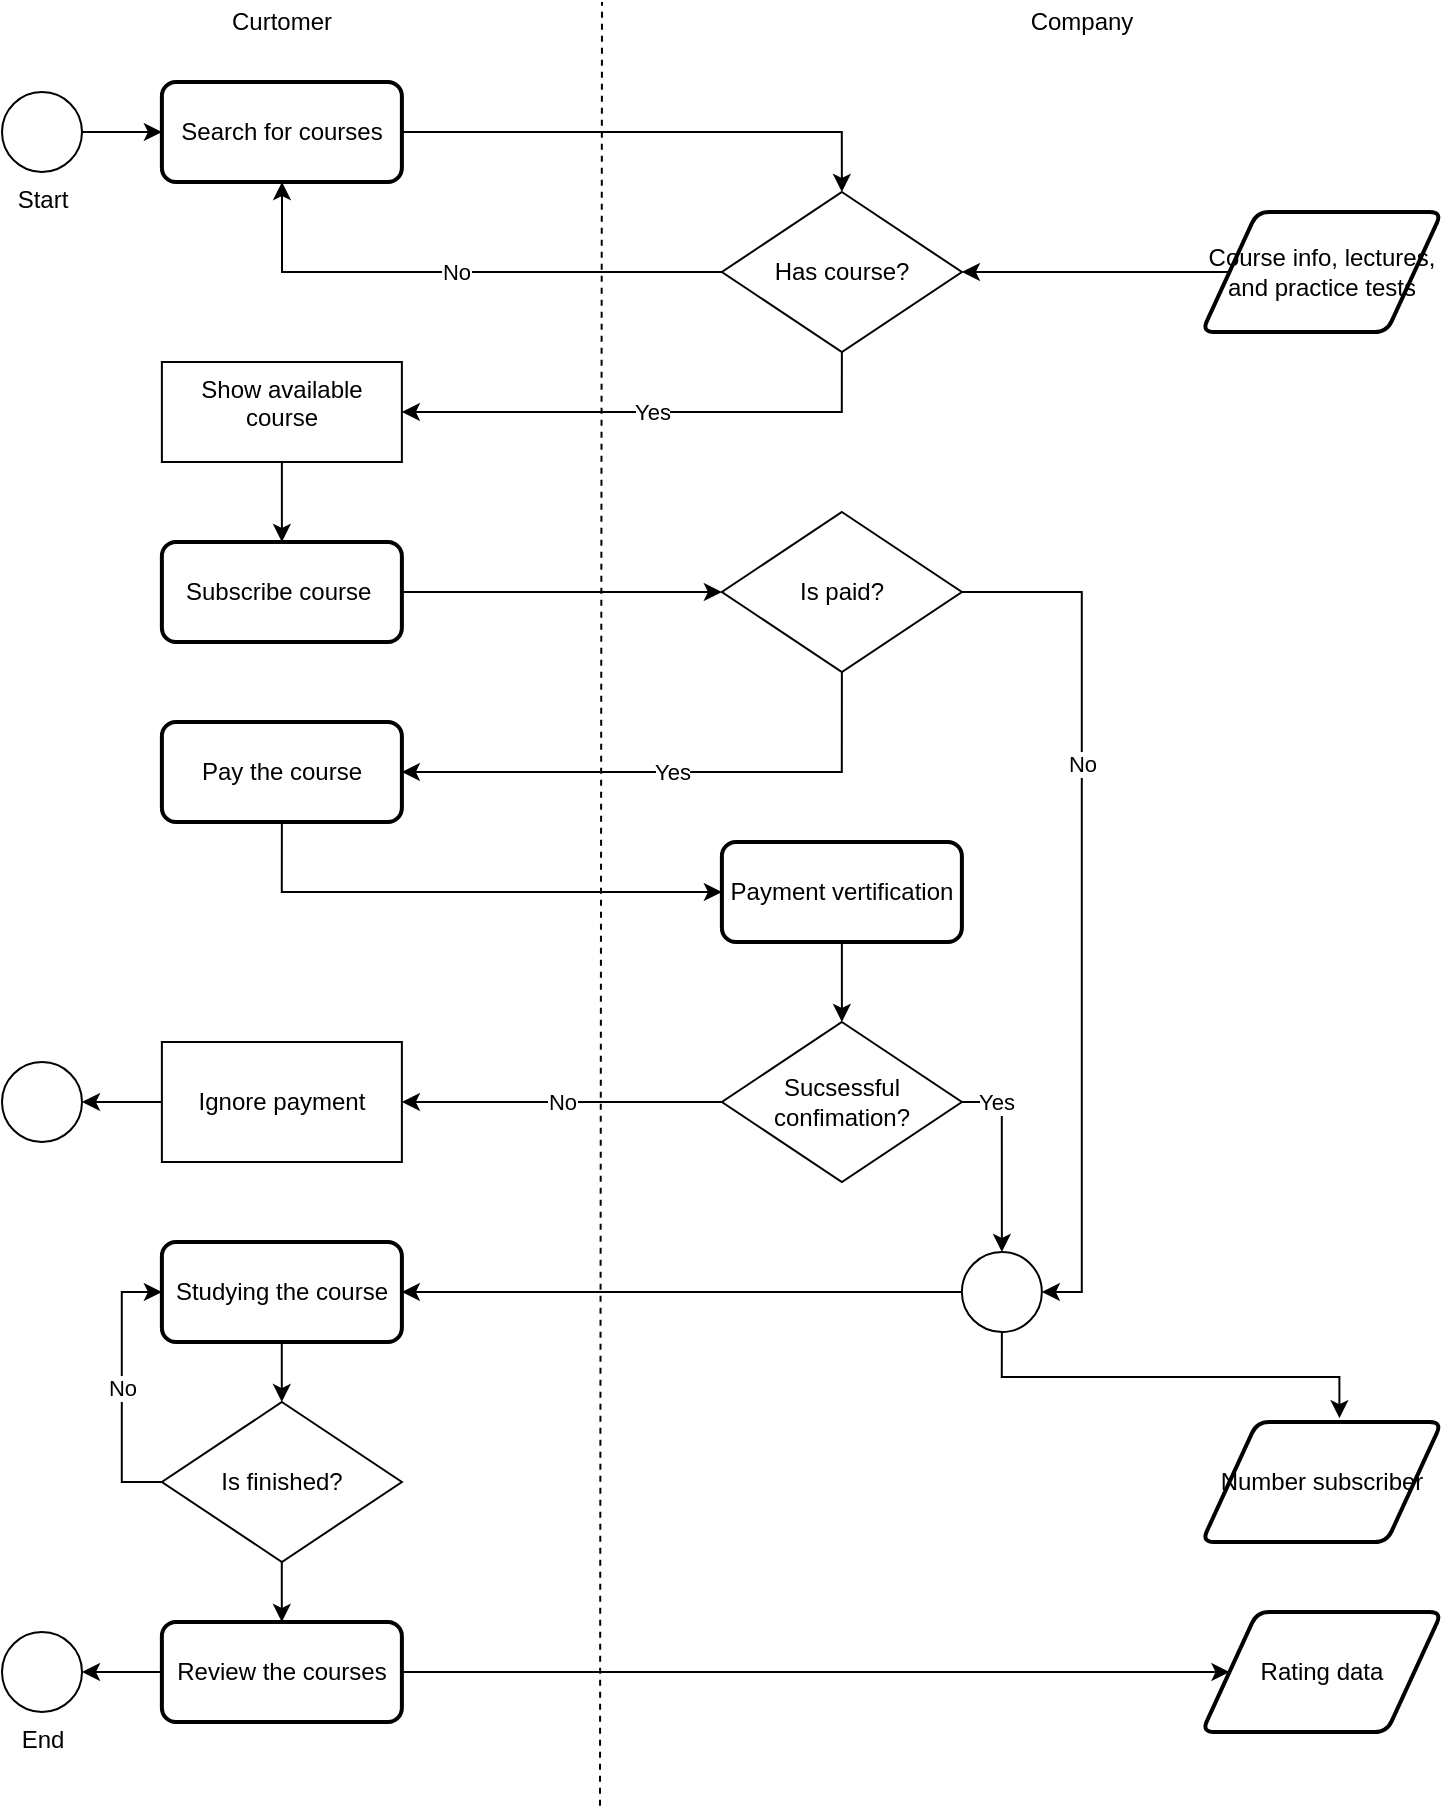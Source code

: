 <mxfile version="14.7.5" type="github" pages="6">
  <diagram id="AuiD3V_6j4gZnB0-hoVX" name="BPMN 1">
    <mxGraphModel dx="2105" dy="585" grid="1" gridSize="10" guides="1" tooltips="1" connect="1" arrows="1" fold="1" page="1" pageScale="1" pageWidth="827" pageHeight="1169" math="0" shadow="0">
      <root>
        <mxCell id="0" />
        <mxCell id="1" parent="0" />
        <mxCell id="GXoXjcE0sjIraN73AVL4-12" value="" style="edgeStyle=orthogonalEdgeStyle;rounded=0;orthogonalLoop=1;jettySize=auto;html=1;entryX=0;entryY=0.5;entryDx=0;entryDy=0;" parent="1" source="GXoXjcE0sjIraN73AVL4-10" target="GXoXjcE0sjIraN73AVL4-16" edge="1">
          <mxGeometry relative="1" as="geometry">
            <mxPoint x="-613" y="160" as="targetPoint" />
          </mxGeometry>
        </mxCell>
        <mxCell id="GXoXjcE0sjIraN73AVL4-10" value="Start" style="verticalLabelPosition=bottom;verticalAlign=top;html=1;shape=mxgraph.flowchart.on-page_reference;" parent="1" vertex="1">
          <mxGeometry x="-773" y="125" width="40" height="40" as="geometry" />
        </mxCell>
        <mxCell id="GXoXjcE0sjIraN73AVL4-14" value="" style="edgeStyle=orthogonalEdgeStyle;rounded=0;orthogonalLoop=1;jettySize=auto;html=1;entryX=0.5;entryY=0;entryDx=0;entryDy=0;" parent="1" source="GXoXjcE0sjIraN73AVL4-16" target="GXoXjcE0sjIraN73AVL4-13" edge="1">
          <mxGeometry relative="1" as="geometry">
            <mxPoint x="-653.06" y="280" as="sourcePoint" />
          </mxGeometry>
        </mxCell>
        <mxCell id="GXoXjcE0sjIraN73AVL4-24" value="Yes" style="edgeStyle=orthogonalEdgeStyle;rounded=0;orthogonalLoop=1;jettySize=auto;html=1;exitX=0.5;exitY=1;exitDx=0;exitDy=0;entryX=1;entryY=0.5;entryDx=0;entryDy=0;" parent="1" source="GXoXjcE0sjIraN73AVL4-13" target="GXoXjcE0sjIraN73AVL4-25" edge="1">
          <mxGeometry relative="1" as="geometry">
            <mxPoint x="-653.06" y="390" as="targetPoint" />
          </mxGeometry>
        </mxCell>
        <mxCell id="GXoXjcE0sjIraN73AVL4-78" value="No" style="edgeStyle=elbowEdgeStyle;rounded=0;orthogonalLoop=1;jettySize=auto;html=1;entryX=0.5;entryY=1;entryDx=0;entryDy=0;exitX=0;exitY=0.5;exitDx=0;exitDy=0;" parent="1" source="GXoXjcE0sjIraN73AVL4-13" target="GXoXjcE0sjIraN73AVL4-16" edge="1">
          <mxGeometry relative="1" as="geometry">
            <mxPoint x="-733" y="215" as="targetPoint" />
            <Array as="points">
              <mxPoint x="-633" y="200" />
            </Array>
          </mxGeometry>
        </mxCell>
        <mxCell id="GXoXjcE0sjIraN73AVL4-13" value="Has course?" style="rhombus;whiteSpace=wrap;html=1;verticalAlign=middle;align=center;" parent="1" vertex="1">
          <mxGeometry x="-413.06" y="175" width="120" height="80" as="geometry" />
        </mxCell>
        <mxCell id="GXoXjcE0sjIraN73AVL4-16" value="Search for courses" style="rounded=1;whiteSpace=wrap;html=1;absoluteArcSize=1;arcSize=14;strokeWidth=2;align=center;" parent="1" vertex="1">
          <mxGeometry x="-693.06" y="120" width="120" height="50" as="geometry" />
        </mxCell>
        <mxCell id="GXoXjcE0sjIraN73AVL4-27" style="edgeStyle=orthogonalEdgeStyle;rounded=0;orthogonalLoop=1;jettySize=auto;html=1;entryX=0.5;entryY=0;entryDx=0;entryDy=0;" parent="1" source="GXoXjcE0sjIraN73AVL4-25" target="GXoXjcE0sjIraN73AVL4-26" edge="1">
          <mxGeometry relative="1" as="geometry" />
        </mxCell>
        <mxCell id="GXoXjcE0sjIraN73AVL4-25" value="Show available course" style="whiteSpace=wrap;html=1;verticalAlign=top;" parent="1" vertex="1">
          <mxGeometry x="-693.06" y="260" width="120" height="50" as="geometry" />
        </mxCell>
        <mxCell id="GXoXjcE0sjIraN73AVL4-29" style="edgeStyle=orthogonalEdgeStyle;rounded=0;orthogonalLoop=1;jettySize=auto;html=1;entryX=0;entryY=0.5;entryDx=0;entryDy=0;" parent="1" source="GXoXjcE0sjIraN73AVL4-26" target="GXoXjcE0sjIraN73AVL4-28" edge="1">
          <mxGeometry relative="1" as="geometry" />
        </mxCell>
        <mxCell id="GXoXjcE0sjIraN73AVL4-26" value="Subscribe course&amp;nbsp;" style="rounded=1;whiteSpace=wrap;html=1;absoluteArcSize=1;arcSize=14;strokeWidth=2;align=center;" parent="1" vertex="1">
          <mxGeometry x="-693.06" y="350" width="120" height="50" as="geometry" />
        </mxCell>
        <mxCell id="GXoXjcE0sjIraN73AVL4-31" value="No" style="edgeStyle=orthogonalEdgeStyle;rounded=0;orthogonalLoop=1;jettySize=auto;html=1;exitX=1;exitY=0.5;exitDx=0;exitDy=0;entryX=1;entryY=0.5;entryDx=0;entryDy=0;entryPerimeter=0;" parent="1" source="GXoXjcE0sjIraN73AVL4-28" target="GXoXjcE0sjIraN73AVL4-62" edge="1">
          <mxGeometry x="-0.321" relative="1" as="geometry">
            <mxPoint as="offset" />
          </mxGeometry>
        </mxCell>
        <mxCell id="GXoXjcE0sjIraN73AVL4-36" value="Yes" style="edgeStyle=orthogonalEdgeStyle;rounded=0;orthogonalLoop=1;jettySize=auto;html=1;entryX=1;entryY=0.5;entryDx=0;entryDy=0;exitX=0.5;exitY=1;exitDx=0;exitDy=0;" parent="1" source="GXoXjcE0sjIraN73AVL4-28" target="GXoXjcE0sjIraN73AVL4-32" edge="1">
          <mxGeometry relative="1" as="geometry" />
        </mxCell>
        <mxCell id="GXoXjcE0sjIraN73AVL4-28" value="Is paid?" style="rhombus;whiteSpace=wrap;html=1;verticalAlign=middle;align=center;" parent="1" vertex="1">
          <mxGeometry x="-413.06" y="335" width="120" height="80" as="geometry" />
        </mxCell>
        <mxCell id="GXoXjcE0sjIraN73AVL4-44" style="edgeStyle=orthogonalEdgeStyle;rounded=0;orthogonalLoop=1;jettySize=auto;html=1;" parent="1" source="GXoXjcE0sjIraN73AVL4-30" target="GXoXjcE0sjIraN73AVL4-43" edge="1">
          <mxGeometry relative="1" as="geometry" />
        </mxCell>
        <mxCell id="GXoXjcE0sjIraN73AVL4-30" value="Studying the course" style="rounded=1;whiteSpace=wrap;html=1;absoluteArcSize=1;arcSize=14;strokeWidth=2;align=center;" parent="1" vertex="1">
          <mxGeometry x="-693.06" y="700" width="120" height="50" as="geometry" />
        </mxCell>
        <mxCell id="GXoXjcE0sjIraN73AVL4-34" value="" style="edgeStyle=orthogonalEdgeStyle;rounded=0;orthogonalLoop=1;jettySize=auto;html=1;" parent="1" source="GXoXjcE0sjIraN73AVL4-37" target="GXoXjcE0sjIraN73AVL4-33" edge="1">
          <mxGeometry relative="1" as="geometry" />
        </mxCell>
        <mxCell id="GXoXjcE0sjIraN73AVL4-38" style="edgeStyle=orthogonalEdgeStyle;rounded=0;orthogonalLoop=1;jettySize=auto;html=1;exitX=0.5;exitY=1;exitDx=0;exitDy=0;entryX=0;entryY=0.5;entryDx=0;entryDy=0;" parent="1" source="GXoXjcE0sjIraN73AVL4-32" target="GXoXjcE0sjIraN73AVL4-37" edge="1">
          <mxGeometry relative="1" as="geometry" />
        </mxCell>
        <mxCell id="GXoXjcE0sjIraN73AVL4-32" value="Pay the course" style="rounded=1;whiteSpace=wrap;html=1;absoluteArcSize=1;arcSize=14;strokeWidth=2;align=center;" parent="1" vertex="1">
          <mxGeometry x="-693.06" y="440" width="120" height="50" as="geometry" />
        </mxCell>
        <mxCell id="GXoXjcE0sjIraN73AVL4-35" value="Yes" style="edgeStyle=orthogonalEdgeStyle;rounded=0;orthogonalLoop=1;jettySize=auto;html=1;exitX=1;exitY=0.5;exitDx=0;exitDy=0;entryX=0.5;entryY=0;entryDx=0;entryDy=0;entryPerimeter=0;" parent="1" source="GXoXjcE0sjIraN73AVL4-33" target="GXoXjcE0sjIraN73AVL4-62" edge="1">
          <mxGeometry x="-0.632" relative="1" as="geometry">
            <mxPoint x="-353.06" y="755" as="targetPoint" />
            <mxPoint as="offset" />
          </mxGeometry>
        </mxCell>
        <mxCell id="GXoXjcE0sjIraN73AVL4-40" value="No" style="edgeStyle=orthogonalEdgeStyle;rounded=0;orthogonalLoop=1;jettySize=auto;html=1;" parent="1" source="GXoXjcE0sjIraN73AVL4-33" target="GXoXjcE0sjIraN73AVL4-39" edge="1">
          <mxGeometry relative="1" as="geometry" />
        </mxCell>
        <mxCell id="GXoXjcE0sjIraN73AVL4-33" value="Sucsessful confimation?" style="rhombus;whiteSpace=wrap;html=1;verticalAlign=middle;align=center;" parent="1" vertex="1">
          <mxGeometry x="-413.06" y="590" width="120" height="80" as="geometry" />
        </mxCell>
        <mxCell id="GXoXjcE0sjIraN73AVL4-37" value="Payment vertification" style="rounded=1;whiteSpace=wrap;html=1;absoluteArcSize=1;arcSize=14;strokeWidth=2;align=center;" parent="1" vertex="1">
          <mxGeometry x="-413.06" y="500" width="120" height="50" as="geometry" />
        </mxCell>
        <mxCell id="GXoXjcE0sjIraN73AVL4-42" style="edgeStyle=orthogonalEdgeStyle;rounded=0;orthogonalLoop=1;jettySize=auto;html=1;entryX=1;entryY=0.5;entryDx=0;entryDy=0;entryPerimeter=0;" parent="1" source="GXoXjcE0sjIraN73AVL4-39" target="GXoXjcE0sjIraN73AVL4-41" edge="1">
          <mxGeometry relative="1" as="geometry" />
        </mxCell>
        <mxCell id="GXoXjcE0sjIraN73AVL4-39" value="Ignore payment" style="whiteSpace=wrap;html=1;" parent="1" vertex="1">
          <mxGeometry x="-693.06" y="600" width="120" height="60" as="geometry" />
        </mxCell>
        <mxCell id="GXoXjcE0sjIraN73AVL4-41" value="" style="verticalLabelPosition=bottom;verticalAlign=top;html=1;shape=mxgraph.flowchart.on-page_reference;" parent="1" vertex="1">
          <mxGeometry x="-773" y="610" width="40" height="40" as="geometry" />
        </mxCell>
        <mxCell id="GXoXjcE0sjIraN73AVL4-45" value="No" style="edgeStyle=orthogonalEdgeStyle;rounded=0;orthogonalLoop=1;jettySize=auto;html=1;entryX=0;entryY=0.5;entryDx=0;entryDy=0;exitX=0;exitY=0.5;exitDx=0;exitDy=0;" parent="1" source="GXoXjcE0sjIraN73AVL4-43" target="GXoXjcE0sjIraN73AVL4-30" edge="1">
          <mxGeometry relative="1" as="geometry" />
        </mxCell>
        <mxCell id="GXoXjcE0sjIraN73AVL4-47" value="" style="edgeStyle=orthogonalEdgeStyle;rounded=0;orthogonalLoop=1;jettySize=auto;html=1;" parent="1" source="GXoXjcE0sjIraN73AVL4-43" target="GXoXjcE0sjIraN73AVL4-52" edge="1">
          <mxGeometry relative="1" as="geometry">
            <mxPoint x="-633.06" y="900" as="targetPoint" />
          </mxGeometry>
        </mxCell>
        <mxCell id="GXoXjcE0sjIraN73AVL4-43" value="Is finished?" style="rhombus;whiteSpace=wrap;html=1;verticalAlign=middle;align=center;" parent="1" vertex="1">
          <mxGeometry x="-693.06" y="780" width="120" height="80" as="geometry" />
        </mxCell>
        <mxCell id="GXoXjcE0sjIraN73AVL4-50" value="Company" style="text;html=1;strokeColor=none;fillColor=none;align=center;verticalAlign=middle;whiteSpace=wrap;rounded=0;" parent="1" vertex="1">
          <mxGeometry x="-253.06" y="80" width="40" height="20" as="geometry" />
        </mxCell>
        <mxCell id="GXoXjcE0sjIraN73AVL4-54" value="" style="edgeStyle=orthogonalEdgeStyle;rounded=0;orthogonalLoop=1;jettySize=auto;html=1;entryX=1;entryY=0.5;entryDx=0;entryDy=0;entryPerimeter=0;" parent="1" source="GXoXjcE0sjIraN73AVL4-52" target="GXoXjcE0sjIraN73AVL4-67" edge="1">
          <mxGeometry relative="1" as="geometry">
            <mxPoint x="-433.06" y="915" as="targetPoint" />
          </mxGeometry>
        </mxCell>
        <mxCell id="GXoXjcE0sjIraN73AVL4-69" style="edgeStyle=orthogonalEdgeStyle;rounded=0;orthogonalLoop=1;jettySize=auto;html=1;" parent="1" source="GXoXjcE0sjIraN73AVL4-52" target="GXoXjcE0sjIraN73AVL4-68" edge="1">
          <mxGeometry relative="1" as="geometry" />
        </mxCell>
        <mxCell id="GXoXjcE0sjIraN73AVL4-52" value="Review the courses" style="rounded=1;whiteSpace=wrap;html=1;absoluteArcSize=1;arcSize=14;strokeWidth=2;align=center;" parent="1" vertex="1">
          <mxGeometry x="-693.06" y="890" width="120" height="50" as="geometry" />
        </mxCell>
        <mxCell id="GXoXjcE0sjIraN73AVL4-63" style="edgeStyle=orthogonalEdgeStyle;rounded=0;orthogonalLoop=1;jettySize=auto;html=1;" parent="1" source="GXoXjcE0sjIraN73AVL4-62" target="GXoXjcE0sjIraN73AVL4-30" edge="1">
          <mxGeometry relative="1" as="geometry" />
        </mxCell>
        <mxCell id="GXoXjcE0sjIraN73AVL4-65" style="edgeStyle=orthogonalEdgeStyle;rounded=0;orthogonalLoop=1;jettySize=auto;html=1;entryX=0.573;entryY=-0.032;entryDx=0;entryDy=0;exitX=0.5;exitY=1;exitDx=0;exitDy=0;exitPerimeter=0;entryPerimeter=0;" parent="1" source="GXoXjcE0sjIraN73AVL4-62" target="GXoXjcE0sjIraN73AVL4-64" edge="1">
          <mxGeometry relative="1" as="geometry" />
        </mxCell>
        <mxCell id="GXoXjcE0sjIraN73AVL4-62" value="" style="verticalLabelPosition=bottom;verticalAlign=top;html=1;shape=mxgraph.flowchart.on-page_reference;" parent="1" vertex="1">
          <mxGeometry x="-293.06" y="705" width="40" height="40" as="geometry" />
        </mxCell>
        <mxCell id="GXoXjcE0sjIraN73AVL4-64" value="Number subscriber" style="shape=parallelogram;html=1;strokeWidth=2;perimeter=parallelogramPerimeter;whiteSpace=wrap;rounded=1;arcSize=12;size=0.23;align=center;" parent="1" vertex="1">
          <mxGeometry x="-173.06" y="790" width="120" height="60" as="geometry" />
        </mxCell>
        <mxCell id="GXoXjcE0sjIraN73AVL4-67" value="End" style="verticalLabelPosition=bottom;verticalAlign=top;html=1;shape=mxgraph.flowchart.on-page_reference;" parent="1" vertex="1">
          <mxGeometry x="-773" y="895" width="40" height="40" as="geometry" />
        </mxCell>
        <mxCell id="GXoXjcE0sjIraN73AVL4-68" value="Rating data" style="shape=parallelogram;html=1;strokeWidth=2;perimeter=parallelogramPerimeter;whiteSpace=wrap;rounded=1;arcSize=12;size=0.23;align=center;" parent="1" vertex="1">
          <mxGeometry x="-173.06" y="885" width="120" height="60" as="geometry" />
        </mxCell>
        <mxCell id="GXoXjcE0sjIraN73AVL4-74" style="edgeStyle=orthogonalEdgeStyle;rounded=0;orthogonalLoop=1;jettySize=auto;html=1;entryX=1;entryY=0.5;entryDx=0;entryDy=0;" parent="1" source="GXoXjcE0sjIraN73AVL4-75" target="GXoXjcE0sjIraN73AVL4-13" edge="1">
          <mxGeometry relative="1" as="geometry">
            <mxPoint x="-213.06" y="205.0" as="sourcePoint" />
          </mxGeometry>
        </mxCell>
        <mxCell id="GXoXjcE0sjIraN73AVL4-75" value="Course info, lectures, and practice tests" style="shape=parallelogram;html=1;strokeWidth=2;perimeter=parallelogramPerimeter;whiteSpace=wrap;rounded=1;arcSize=12;size=0.23;align=center;" parent="1" vertex="1">
          <mxGeometry x="-173.06" y="185" width="120" height="60" as="geometry" />
        </mxCell>
        <mxCell id="GXoXjcE0sjIraN73AVL4-81" value="" style="endArrow=none;html=1;dashed=1;" parent="1" edge="1">
          <mxGeometry width="50" height="50" relative="1" as="geometry">
            <mxPoint x="-474" y="981.882" as="sourcePoint" />
            <mxPoint x="-473" y="80" as="targetPoint" />
          </mxGeometry>
        </mxCell>
        <mxCell id="9Hnrc_ayEYqVfVppYy-4-1" value="Curtomer" style="text;html=1;strokeColor=none;fillColor=none;align=center;verticalAlign=middle;whiteSpace=wrap;rounded=0;" parent="1" vertex="1">
          <mxGeometry x="-653.06" y="80" width="40" height="20" as="geometry" />
        </mxCell>
      </root>
    </mxGraphModel>
  </diagram>
  <diagram id="xVtVoL41mxQFE2b_yvnw" name="BPMN 2">
    <mxGraphModel dx="1038" dy="620" grid="1" gridSize="10" guides="1" tooltips="1" connect="1" arrows="1" fold="1" page="1" pageScale="1" pageWidth="1169" pageHeight="827" math="0" shadow="0">
      <root>
        <mxCell id="HKWI3535fIq7lUhVzmZA-0" />
        <mxCell id="HKWI3535fIq7lUhVzmZA-1" parent="HKWI3535fIq7lUhVzmZA-0" />
        <mxCell id="iro39qjPftRlHeTHcvuC-0" value="Company" style="swimlane;html=1;childLayout=stackLayout;resizeParent=1;resizeParentMax=0;horizontal=0;startSize=20;horizontalStack=0;" parent="HKWI3535fIq7lUhVzmZA-1" vertex="1">
          <mxGeometry x="40" y="360" width="1080" height="400" as="geometry">
            <mxRectangle x="110" y="180" width="30" height="80" as="alternateBounds" />
          </mxGeometry>
        </mxCell>
        <mxCell id="iro39qjPftRlHeTHcvuC-1" value="Sales" style="swimlane;html=1;startSize=20;horizontal=0;" parent="iro39qjPftRlHeTHcvuC-0" vertex="1">
          <mxGeometry x="20" width="1060" height="120" as="geometry" />
        </mxCell>
        <mxCell id="iro39qjPftRlHeTHcvuC-2" value="Query course info" style="points=[[0.25,0,0],[0.5,0,0],[0.75,0,0],[1,0.25,0],[1,0.5,0],[1,0.75,0],[0.75,1,0],[0.5,1,0],[0.25,1,0],[0,0.75,0],[0,0.5,0],[0,0.25,0]];shape=mxgraph.bpmn.task;whiteSpace=wrap;rectStyle=rounded;size=10;taskMarker=abstract;" parent="iro39qjPftRlHeTHcvuC-1" vertex="1">
          <mxGeometry x="100" y="40" width="80" height="40" as="geometry" />
        </mxCell>
        <mxCell id="iro39qjPftRlHeTHcvuC-3" value="" style="points=[[0.25,0.25,0],[0.5,0,0],[0.75,0.25,0],[1,0.5,0],[0.75,0.75,0],[0.5,1,0],[0.25,0.75,0],[0,0.5,0]];shape=mxgraph.bpmn.gateway2;html=1;verticalLabelPosition=bottom;labelBackgroundColor=#ffffff;verticalAlign=top;align=center;perimeter=rhombusPerimeter;outlineConnect=0;outline=none;symbol=none;gwType=exclusive;" parent="iro39qjPftRlHeTHcvuC-1" vertex="1">
          <mxGeometry x="435" y="35" width="50" height="50" as="geometry" />
        </mxCell>
        <mxCell id="iro39qjPftRlHeTHcvuC-4" style="edgeStyle=orthogonalEdgeStyle;rounded=0;orthogonalLoop=1;jettySize=auto;html=1;" parent="iro39qjPftRlHeTHcvuC-1" source="iro39qjPftRlHeTHcvuC-5" target="iro39qjPftRlHeTHcvuC-3" edge="1">
          <mxGeometry relative="1" as="geometry" />
        </mxCell>
        <mxCell id="iro39qjPftRlHeTHcvuC-5" value="Query course price" style="points=[[0.25,0,0],[0.5,0,0],[0.75,0,0],[1,0.25,0],[1,0.5,0],[1,0.75,0],[0.75,1,0],[0.5,1,0],[0.25,1,0],[0,0.75,0],[0,0.5,0],[0,0.25,0]];shape=mxgraph.bpmn.task;whiteSpace=wrap;rectStyle=rounded;size=10;taskMarker=abstract;" parent="iro39qjPftRlHeTHcvuC-1" vertex="1">
          <mxGeometry x="300" y="40" width="80" height="40" as="geometry" />
        </mxCell>
        <mxCell id="iro39qjPftRlHeTHcvuC-6" style="edgeStyle=orthogonalEdgeStyle;rounded=0;orthogonalLoop=1;jettySize=auto;html=1;" parent="iro39qjPftRlHeTHcvuC-1" source="iro39qjPftRlHeTHcvuC-7" target="iro39qjPftRlHeTHcvuC-8" edge="1">
          <mxGeometry relative="1" as="geometry" />
        </mxCell>
        <mxCell id="iro39qjPftRlHeTHcvuC-7" value="Verify payment " style="points=[[0.25,0,0],[0.5,0,0],[0.75,0,0],[1,0.25,0],[1,0.5,0],[1,0.75,0],[0.75,1,0],[0.5,1,0],[0.25,1,0],[0,0.75,0],[0,0.5,0],[0,0.25,0]];shape=mxgraph.bpmn.task;whiteSpace=wrap;rectStyle=rounded;size=10;taskMarker=abstract;" parent="iro39qjPftRlHeTHcvuC-1" vertex="1">
          <mxGeometry x="524.5" y="40" width="80" height="40" as="geometry" />
        </mxCell>
        <mxCell id="iro39qjPftRlHeTHcvuC-8" value="" style="points=[[0.25,0.25,0],[0.5,0,0],[0.75,0.25,0],[1,0.5,0],[0.75,0.75,0],[0.5,1,0],[0.25,0.75,0],[0,0.5,0]];shape=mxgraph.bpmn.gateway2;html=1;verticalLabelPosition=bottom;labelBackgroundColor=#ffffff;verticalAlign=top;align=center;perimeter=rhombusPerimeter;outlineConnect=0;outline=none;symbol=none;gwType=exclusive;" parent="iro39qjPftRlHeTHcvuC-1" vertex="1">
          <mxGeometry x="630" y="35" width="50" height="50" as="geometry" />
        </mxCell>
        <mxCell id="iro39qjPftRlHeTHcvuC-9" value="" style="points=[[0.25,0.25,0],[0.5,0,0],[0.75,0.25,0],[1,0.5,0],[0.75,0.75,0],[0.5,1,0],[0.25,0.75,0],[0,0.5,0]];shape=mxgraph.bpmn.gateway2;html=1;verticalLabelPosition=bottom;labelBackgroundColor=#ffffff;verticalAlign=top;align=center;perimeter=rhombusPerimeter;outlineConnect=0;outline=none;symbol=none;gwType=parallel;" parent="iro39qjPftRlHeTHcvuC-1" vertex="1">
          <mxGeometry x="795" y="32.5" width="50" height="50" as="geometry" />
        </mxCell>
        <mxCell id="iro39qjPftRlHeTHcvuC-10" value="Sucess" style="edgeStyle=orthogonalEdgeStyle;rounded=0;orthogonalLoop=1;jettySize=auto;html=1;" parent="iro39qjPftRlHeTHcvuC-1" source="iro39qjPftRlHeTHcvuC-8" target="iro39qjPftRlHeTHcvuC-9" edge="1">
          <mxGeometry relative="1" as="geometry" />
        </mxCell>
        <mxCell id="iro39qjPftRlHeTHcvuC-11" value="Marketing" style="swimlane;html=1;startSize=20;horizontal=0;" parent="iro39qjPftRlHeTHcvuC-0" vertex="1">
          <mxGeometry x="20" y="120" width="1060" height="120" as="geometry" />
        </mxCell>
        <mxCell id="iro39qjPftRlHeTHcvuC-12" value="Analyze promotions" style="points=[[0.25,0,0],[0.5,0,0],[0.75,0,0],[1,0.25,0],[1,0.5,0],[1,0.75,0],[0.75,1,0],[0.5,1,0],[0.25,1,0],[0,0.75,0],[0,0.5,0],[0,0.25,0]];shape=mxgraph.bpmn.task;whiteSpace=wrap;rectStyle=rounded;size=10;taskMarker=abstract;" parent="iro39qjPftRlHeTHcvuC-11" vertex="1">
          <mxGeometry x="450" y="9" width="80" height="40" as="geometry" />
        </mxCell>
        <mxCell id="iro39qjPftRlHeTHcvuC-13" value="Update discount price" style="points=[[0.25,0,0],[0.5,0,0],[0.75,0,0],[1,0.25,0],[1,0.5,0],[1,0.75,0],[0.75,1,0],[0.5,1,0],[0.25,1,0],[0,0.75,0],[0,0.5,0],[0,0.25,0]];shape=mxgraph.bpmn.task;whiteSpace=wrap;rectStyle=rounded;size=10;taskMarker=abstract;" parent="iro39qjPftRlHeTHcvuC-11" vertex="1">
          <mxGeometry x="640" y="9" width="80" height="40" as="geometry" />
        </mxCell>
        <mxCell id="iro39qjPftRlHeTHcvuC-14" value="" style="edgeStyle=orthogonalEdgeStyle;rounded=0;orthogonalLoop=1;jettySize=auto;html=1;" parent="iro39qjPftRlHeTHcvuC-11" source="iro39qjPftRlHeTHcvuC-12" target="iro39qjPftRlHeTHcvuC-13" edge="1">
          <mxGeometry relative="1" as="geometry" />
        </mxCell>
        <mxCell id="iro39qjPftRlHeTHcvuC-15" value="Course info" style="shape=mxgraph.bpmn.data;labelPosition=center;verticalLabelPosition=bottom;align=center;verticalAlign=top;whiteSpace=wrap;size=17;html=1;bpmnTransferType=none;isCollection=1;" parent="iro39qjPftRlHeTHcvuC-11" vertex="1">
          <mxGeometry x="240" y="20" width="40" height="60" as="geometry" />
        </mxCell>
        <mxCell id="iro39qjPftRlHeTHcvuC-16" style="edgeStyle=orthogonalEdgeStyle;rounded=0;orthogonalLoop=1;jettySize=auto;html=1;exitX=0.5;exitY=1;exitDx=0;exitDy=0;exitPerimeter=0;" parent="iro39qjPftRlHeTHcvuC-11" source="iro39qjPftRlHeTHcvuC-15" target="iro39qjPftRlHeTHcvuC-15" edge="1">
          <mxGeometry relative="1" as="geometry" />
        </mxCell>
        <mxCell id="iro39qjPftRlHeTHcvuC-17" value="Rating data" style="shape=mxgraph.bpmn.data;labelPosition=center;verticalLabelPosition=bottom;align=center;verticalAlign=top;whiteSpace=wrap;size=15;html=1;bpmnTransferType=none;isCollection=1;" parent="iro39qjPftRlHeTHcvuC-11" vertex="1">
          <mxGeometry x="940" y="-30" width="40" height="60" as="geometry" />
        </mxCell>
        <mxCell id="iro39qjPftRlHeTHcvuC-18" value="Sale patterns" style="shape=mxgraph.bpmn.data;labelPosition=center;verticalLabelPosition=bottom;align=center;verticalAlign=top;whiteSpace=wrap;size=17;html=1;bpmnTransferType=none;isCollection=1;" parent="iro39qjPftRlHeTHcvuC-11" vertex="1">
          <mxGeometry x="860" y="-30" width="40" height="60" as="geometry" />
        </mxCell>
        <mxCell id="iro39qjPftRlHeTHcvuC-19" value="Content creator" style="swimlane;html=1;startSize=20;horizontal=0;" parent="iro39qjPftRlHeTHcvuC-0" vertex="1">
          <mxGeometry x="20" y="240" width="1060" height="160" as="geometry" />
        </mxCell>
        <mxCell id="iro39qjPftRlHeTHcvuC-20" value="Create courses content" style="points=[[0.25,0,0],[0.5,0,0],[0.75,0,0],[1,0.25,0],[1,0.5,0],[1,0.75,0],[0.75,1,0],[0.5,1,0],[0.25,1,0],[0,0.75,0],[0,0.5,0],[0,0.25,0]];shape=mxgraph.bpmn.task;whiteSpace=wrap;rectStyle=rounded;size=10;taskMarker=abstract;" parent="iro39qjPftRlHeTHcvuC-19" vertex="1">
          <mxGeometry x="100" y="55" width="100" height="40" as="geometry" />
        </mxCell>
        <mxCell id="iro39qjPftRlHeTHcvuC-21" style="edgeStyle=orthogonalEdgeStyle;rounded=0;orthogonalLoop=1;jettySize=auto;html=1;exitX=1;exitY=0.3;exitDx=0;exitDy=0;endArrow=classic;endFill=1;dashed=1;" parent="iro39qjPftRlHeTHcvuC-19" source="iro39qjPftRlHeTHcvuC-22" target="iro39qjPftRlHeTHcvuC-24" edge="1">
          <mxGeometry relative="1" as="geometry" />
        </mxCell>
        <mxCell id="iro39qjPftRlHeTHcvuC-22" value="Courses metadata" style="shape=datastore;whiteSpace=wrap;html=1;labelPosition=center;verticalLabelPosition=bottom;align=center;verticalAlign=top;" parent="iro39qjPftRlHeTHcvuC-19" vertex="1">
          <mxGeometry x="300" y="40" width="100" height="70" as="geometry" />
        </mxCell>
        <mxCell id="iro39qjPftRlHeTHcvuC-23" value="" style="edgeStyle=orthogonalEdgeStyle;rounded=0;orthogonalLoop=1;jettySize=auto;html=1;dashed=1;" parent="iro39qjPftRlHeTHcvuC-19" source="iro39qjPftRlHeTHcvuC-20" target="iro39qjPftRlHeTHcvuC-22" edge="1">
          <mxGeometry relative="1" as="geometry">
            <mxPoint x="300" y="65" as="targetPoint" />
          </mxGeometry>
        </mxCell>
        <mxCell id="iro39qjPftRlHeTHcvuC-24" value="Course contents" style="shape=mxgraph.bpmn.data;labelPosition=center;verticalLabelPosition=bottom;align=center;verticalAlign=top;whiteSpace=wrap;size=17;html=1;bpmnTransferType=none;isCollection=1;" parent="iro39qjPftRlHeTHcvuC-19" vertex="1">
          <mxGeometry x="760" y="-40" width="40" height="60" as="geometry" />
        </mxCell>
        <mxCell id="iro39qjPftRlHeTHcvuC-25" style="edgeStyle=orthogonalEdgeStyle;rounded=0;orthogonalLoop=1;jettySize=auto;html=1;dashed=1;" parent="iro39qjPftRlHeTHcvuC-0" source="iro39qjPftRlHeTHcvuC-15" target="iro39qjPftRlHeTHcvuC-2" edge="1">
          <mxGeometry relative="1" as="geometry">
            <mxPoint x="160" y="80" as="targetPoint" />
          </mxGeometry>
        </mxCell>
        <mxCell id="iro39qjPftRlHeTHcvuC-26" style="edgeStyle=orthogonalEdgeStyle;rounded=0;orthogonalLoop=1;jettySize=auto;html=1;dashed=1;entryX=0;entryY=0.5;entryDx=0;entryDy=0;entryPerimeter=0;exitX=0;exitY=0;exitDx=23;exitDy=0;exitPerimeter=0;" parent="iro39qjPftRlHeTHcvuC-0" source="iro39qjPftRlHeTHcvuC-15" target="iro39qjPftRlHeTHcvuC-5" edge="1">
          <mxGeometry relative="1" as="geometry">
            <mxPoint x="360" y="180" as="sourcePoint" />
          </mxGeometry>
        </mxCell>
        <mxCell id="iro39qjPftRlHeTHcvuC-27" style="edgeStyle=orthogonalEdgeStyle;rounded=0;orthogonalLoop=1;jettySize=auto;html=1;exitX=0.5;exitY=1;exitDx=0;exitDy=0;exitPerimeter=0;entryX=1;entryY=0.7;entryDx=0;entryDy=0;dashed=1;" parent="iro39qjPftRlHeTHcvuC-0" source="iro39qjPftRlHeTHcvuC-18" target="iro39qjPftRlHeTHcvuC-22" edge="1">
          <mxGeometry relative="1" as="geometry">
            <mxPoint x="410" y="300" as="targetPoint" />
          </mxGeometry>
        </mxCell>
        <mxCell id="iro39qjPftRlHeTHcvuC-28" style="edgeStyle=orthogonalEdgeStyle;rounded=0;orthogonalLoop=1;jettySize=auto;html=1;exitX=0.5;exitY=1;exitDx=0;exitDy=0;exitPerimeter=0;entryX=1;entryY=0.7;entryDx=0;entryDy=0;dashed=1;endArrow=classic;endFill=1;jumpSize=6;startSize=6;endSize=6;" parent="iro39qjPftRlHeTHcvuC-0" source="iro39qjPftRlHeTHcvuC-17" target="iro39qjPftRlHeTHcvuC-22" edge="1">
          <mxGeometry relative="1" as="geometry">
            <mxPoint x="980" y="100" as="sourcePoint" />
          </mxGeometry>
        </mxCell>
        <mxCell id="iro39qjPftRlHeTHcvuC-29" style="edgeStyle=orthogonalEdgeStyle;rounded=0;orthogonalLoop=1;jettySize=auto;html=1;dashed=1;exitX=0;exitY=0.3;exitDx=0;exitDy=0;" parent="iro39qjPftRlHeTHcvuC-0" source="iro39qjPftRlHeTHcvuC-22" target="iro39qjPftRlHeTHcvuC-15" edge="1">
          <mxGeometry relative="1" as="geometry" />
        </mxCell>
        <mxCell id="iro39qjPftRlHeTHcvuC-30" style="edgeStyle=orthogonalEdgeStyle;rounded=0;orthogonalLoop=1;jettySize=auto;html=1;exitX=1;exitY=0.5;exitDx=0;exitDy=0;exitPerimeter=0;" parent="iro39qjPftRlHeTHcvuC-0" source="iro39qjPftRlHeTHcvuC-9" target="iro39qjPftRlHeTHcvuC-18" edge="1">
          <mxGeometry relative="1" as="geometry" />
        </mxCell>
        <mxCell id="iro39qjPftRlHeTHcvuC-31" style="edgeStyle=orthogonalEdgeStyle;rounded=0;orthogonalLoop=1;jettySize=auto;html=1;entryX=0.928;entryY=0.077;entryDx=0;entryDy=0;entryPerimeter=0;exitX=0.5;exitY=1;exitDx=0;exitDy=0;exitPerimeter=0;dashed=1;" parent="iro39qjPftRlHeTHcvuC-0" source="iro39qjPftRlHeTHcvuC-13" target="iro39qjPftRlHeTHcvuC-22" edge="1">
          <mxGeometry relative="1" as="geometry">
            <mxPoint x="390" y="220" as="targetPoint" />
          </mxGeometry>
        </mxCell>
        <mxCell id="iro39qjPftRlHeTHcvuC-32" style="edgeStyle=orthogonalEdgeStyle;rounded=0;jumpSize=6;orthogonalLoop=1;jettySize=auto;html=1;entryX=0;entryY=0.5;entryDx=0;entryDy=0;entryPerimeter=0;dashed=1;endArrow=classic;endFill=1;startSize=6;endSize=6;exitX=0.5;exitY=0;exitDx=0;exitDy=0;" parent="iro39qjPftRlHeTHcvuC-0" source="iro39qjPftRlHeTHcvuC-22" target="iro39qjPftRlHeTHcvuC-12" edge="1">
          <mxGeometry relative="1" as="geometry" />
        </mxCell>
        <mxCell id="iro39qjPftRlHeTHcvuC-33" value="Customer" style="swimlane;" parent="HKWI3535fIq7lUhVzmZA-1" vertex="1">
          <mxGeometry x="40" y="80" width="1080" height="200" as="geometry">
            <mxRectangle x="290" y="-100" width="90" height="23" as="alternateBounds" />
          </mxGeometry>
        </mxCell>
        <mxCell id="iro39qjPftRlHeTHcvuC-34" value="Search courses" style="points=[[0.25,0,0],[0.5,0,0],[0.75,0,0],[1,0.25,0],[1,0.5,0],[1,0.75,0],[0.75,1,0],[0.5,1,0],[0.25,1,0],[0,0.75,0],[0,0.5,0],[0,0.25,0]];shape=mxgraph.bpmn.task;whiteSpace=wrap;rectStyle=rounded;size=10;taskMarker=abstract;" parent="iro39qjPftRlHeTHcvuC-33" vertex="1">
          <mxGeometry x="120" y="80" width="80" height="40" as="geometry" />
        </mxCell>
        <mxCell id="iro39qjPftRlHeTHcvuC-35" value="" style="edgeStyle=orthogonalEdgeStyle;rounded=0;orthogonalLoop=1;jettySize=auto;html=1;" parent="iro39qjPftRlHeTHcvuC-33" source="iro39qjPftRlHeTHcvuC-36" target="iro39qjPftRlHeTHcvuC-37" edge="1">
          <mxGeometry relative="1" as="geometry" />
        </mxCell>
        <mxCell id="iro39qjPftRlHeTHcvuC-36" value="&lt;span&gt;Available courses&lt;/span&gt;" style="shape=mxgraph.bpmn.data;labelPosition=center;verticalLabelPosition=bottom;align=center;verticalAlign=top;whiteSpace=wrap;size=15;html=1;bpmnTransferType=input;isCollection=1;" parent="iro39qjPftRlHeTHcvuC-33" vertex="1">
          <mxGeometry x="240" y="70" width="40" height="60" as="geometry" />
        </mxCell>
        <mxCell id="iro39qjPftRlHeTHcvuC-37" value="Subscribe course" style="points=[[0.25,0,0],[0.5,0,0],[0.75,0,0],[1,0.25,0],[1,0.5,0],[1,0.75,0],[0.75,1,0],[0.5,1,0],[0.25,1,0],[0,0.75,0],[0,0.5,0],[0,0.25,0]];shape=mxgraph.bpmn.task;whiteSpace=wrap;rectStyle=rounded;size=10;taskMarker=abstract;" parent="iro39qjPftRlHeTHcvuC-33" vertex="1">
          <mxGeometry x="320" y="80" width="80" height="40" as="geometry" />
        </mxCell>
        <mxCell id="iro39qjPftRlHeTHcvuC-38" value="Make payment" style="points=[[0.25,0,0],[0.5,0,0],[0.75,0,0],[1,0.25,0],[1,0.5,0],[1,0.75,0],[0.75,1,0],[0.5,1,0],[0.25,1,0],[0,0.75,0],[0,0.5,0],[0,0.25,0]];shape=mxgraph.bpmn.task;whiteSpace=wrap;rectStyle=rounded;size=10;taskMarker=abstract;" parent="iro39qjPftRlHeTHcvuC-33" vertex="1">
          <mxGeometry x="545" y="110" width="80" height="40" as="geometry" />
        </mxCell>
        <mxCell id="iro39qjPftRlHeTHcvuC-39" value="Study course" style="points=[[0.25,0,0],[0.5,0,0],[0.75,0,0],[1,0.25,0],[1,0.5,0],[1,0.75,0],[0.75,1,0],[0.5,1,0],[0.25,1,0],[0,0.75,0],[0,0.5,0],[0,0.25,0]];shape=mxgraph.bpmn.task;whiteSpace=wrap;rectStyle=rounded;size=10;taskMarker=abstract;" parent="iro39qjPftRlHeTHcvuC-33" vertex="1">
          <mxGeometry x="780" y="40" width="80" height="40" as="geometry" />
        </mxCell>
        <mxCell id="iro39qjPftRlHeTHcvuC-40" value="Review course" style="points=[[0.25,0,0],[0.5,0,0],[0.75,0,0],[1,0.25,0],[1,0.5,0],[1,0.75,0],[0.75,1,0],[0.5,1,0],[0.25,1,0],[0,0.75,0],[0,0.5,0],[0,0.25,0]];shape=mxgraph.bpmn.task;whiteSpace=wrap;rectStyle=rounded;size=10;taskMarker=abstract;" parent="iro39qjPftRlHeTHcvuC-33" vertex="1">
          <mxGeometry x="940" y="80" width="80" height="40" as="geometry" />
        </mxCell>
        <mxCell id="iro39qjPftRlHeTHcvuC-41" style="edgeStyle=orthogonalEdgeStyle;rounded=0;orthogonalLoop=1;jettySize=auto;html=1;dashed=1;" parent="HKWI3535fIq7lUhVzmZA-1" source="iro39qjPftRlHeTHcvuC-34" target="iro39qjPftRlHeTHcvuC-46" edge="1">
          <mxGeometry relative="1" as="geometry">
            <mxPoint x="190" y="370" as="targetPoint" />
          </mxGeometry>
        </mxCell>
        <mxCell id="iro39qjPftRlHeTHcvuC-42" style="edgeStyle=orthogonalEdgeStyle;rounded=0;orthogonalLoop=1;jettySize=auto;html=1;" parent="HKWI3535fIq7lUhVzmZA-1" source="iro39qjPftRlHeTHcvuC-37" target="iro39qjPftRlHeTHcvuC-5" edge="1">
          <mxGeometry relative="1" as="geometry">
            <mxPoint x="420" y="370" as="targetPoint" />
          </mxGeometry>
        </mxCell>
        <mxCell id="iro39qjPftRlHeTHcvuC-43" value="Is paid" style="edgeStyle=orthogonalEdgeStyle;rounded=0;orthogonalLoop=1;jettySize=auto;html=1;entryX=0;entryY=0.5;entryDx=0;entryDy=0;entryPerimeter=0;" parent="HKWI3535fIq7lUhVzmZA-1" source="iro39qjPftRlHeTHcvuC-3" target="iro39qjPftRlHeTHcvuC-38" edge="1">
          <mxGeometry relative="1" as="geometry" />
        </mxCell>
        <mxCell id="iro39qjPftRlHeTHcvuC-44" style="edgeStyle=orthogonalEdgeStyle;rounded=0;orthogonalLoop=1;jettySize=auto;html=1;exitX=0.5;exitY=1;exitDx=0;exitDy=0;exitPerimeter=0;" parent="HKWI3535fIq7lUhVzmZA-1" source="iro39qjPftRlHeTHcvuC-38" target="iro39qjPftRlHeTHcvuC-7" edge="1">
          <mxGeometry relative="1" as="geometry" />
        </mxCell>
        <mxCell id="iro39qjPftRlHeTHcvuC-45" style="edgeStyle=orthogonalEdgeStyle;rounded=0;orthogonalLoop=1;jettySize=auto;html=1;dashed=1;" parent="HKWI3535fIq7lUhVzmZA-1" source="iro39qjPftRlHeTHcvuC-46" target="iro39qjPftRlHeTHcvuC-2" edge="1">
          <mxGeometry relative="1" as="geometry" />
        </mxCell>
        <mxCell id="iro39qjPftRlHeTHcvuC-46" value="" style="points=[[0.145,0.145,0],[0.5,0,0],[0.855,0.145,0],[1,0.5,0],[0.855,0.855,0],[0.5,1,0],[0.145,0.855,0],[0,0.5,0]];shape=mxgraph.bpmn.event;html=1;verticalLabelPosition=bottom;labelBackgroundColor=#ffffff;verticalAlign=top;align=center;perimeter=ellipsePerimeter;outlineConnect=0;aspect=fixed;outline=eventNonint;symbol=message;" parent="HKWI3535fIq7lUhVzmZA-1" vertex="1">
          <mxGeometry x="175" y="260" width="50" height="50" as="geometry" />
        </mxCell>
        <mxCell id="iro39qjPftRlHeTHcvuC-47" style="edgeStyle=orthogonalEdgeStyle;rounded=0;orthogonalLoop=1;jettySize=auto;html=1;entryX=0.75;entryY=1;entryDx=0;entryDy=0;entryPerimeter=0;exitX=0.5;exitY=0;exitDx=0;exitDy=0;exitPerimeter=0;" parent="HKWI3535fIq7lUhVzmZA-1" source="iro39qjPftRlHeTHcvuC-9" target="iro39qjPftRlHeTHcvuC-39" edge="1">
          <mxGeometry relative="1" as="geometry" />
        </mxCell>
        <mxCell id="iro39qjPftRlHeTHcvuC-48" value="Free" style="edgeStyle=orthogonalEdgeStyle;rounded=0;orthogonalLoop=1;jettySize=auto;html=1;entryX=0;entryY=0.5;entryDx=0;entryDy=0;entryPerimeter=0;exitX=0.5;exitY=0;exitDx=0;exitDy=0;exitPerimeter=0;" parent="HKWI3535fIq7lUhVzmZA-1" source="iro39qjPftRlHeTHcvuC-3" target="iro39qjPftRlHeTHcvuC-39" edge="1">
          <mxGeometry relative="1" as="geometry" />
        </mxCell>
        <mxCell id="iro39qjPftRlHeTHcvuC-49" style="edgeStyle=orthogonalEdgeStyle;rounded=0;jumpSize=6;orthogonalLoop=1;jettySize=auto;html=1;entryX=0;entryY=0.5;entryDx=0;entryDy=0;entryPerimeter=0;endArrow=classic;endFill=1;startSize=6;endSize=6;exitX=0.5;exitY=0;exitDx=0;exitDy=0;exitPerimeter=0;" parent="HKWI3535fIq7lUhVzmZA-1" source="iro39qjPftRlHeTHcvuC-50" target="iro39qjPftRlHeTHcvuC-60" edge="1">
          <mxGeometry relative="1" as="geometry" />
        </mxCell>
        <mxCell id="iro39qjPftRlHeTHcvuC-50" value="Failed payment" style="points=[[0.145,0.145,0],[0.5,0,0],[0.855,0.145,0],[1,0.5,0],[0.855,0.855,0],[0.5,1,0],[0.145,0.855,0],[0,0.5,0]];shape=mxgraph.bpmn.event;html=1;verticalLabelPosition=bottom;labelBackgroundColor=#ffffff;verticalAlign=top;align=center;perimeter=ellipsePerimeter;outlineConnect=0;aspect=fixed;outline=end;symbol=message;" parent="HKWI3535fIq7lUhVzmZA-1" vertex="1">
          <mxGeometry x="690" y="190" width="50" height="50" as="geometry" />
        </mxCell>
        <mxCell id="iro39qjPftRlHeTHcvuC-51" value="Failed" style="edgeStyle=orthogonalEdgeStyle;rounded=0;orthogonalLoop=1;jettySize=auto;html=1;" parent="HKWI3535fIq7lUhVzmZA-1" source="iro39qjPftRlHeTHcvuC-8" target="iro39qjPftRlHeTHcvuC-50" edge="1">
          <mxGeometry relative="1" as="geometry" />
        </mxCell>
        <mxCell id="iro39qjPftRlHeTHcvuC-52" value="" style="edgeStyle=elbowEdgeStyle;fontSize=12;html=1;endFill=0;startFill=0;endSize=6;startSize=6;dashed=1;dashPattern=1 4;endArrow=openThin;startArrow=none;" parent="HKWI3535fIq7lUhVzmZA-1" edge="1">
          <mxGeometry width="160" relative="1" as="geometry">
            <mxPoint x="570" y="360" as="sourcePoint" />
            <mxPoint x="730" y="360" as="targetPoint" />
          </mxGeometry>
        </mxCell>
        <mxCell id="iro39qjPftRlHeTHcvuC-53" value="" style="edgeStyle=elbowEdgeStyle;fontSize=12;html=1;endFill=0;startFill=0;endSize=6;startSize=6;dashed=1;dashPattern=1 4;endArrow=none;startArrow=none;" parent="HKWI3535fIq7lUhVzmZA-1" edge="1">
          <mxGeometry width="160" relative="1" as="geometry">
            <mxPoint x="570" y="360" as="sourcePoint" />
            <mxPoint x="730" y="360" as="targetPoint" />
          </mxGeometry>
        </mxCell>
        <mxCell id="iro39qjPftRlHeTHcvuC-54" style="edgeStyle=orthogonalEdgeStyle;rounded=0;jumpSize=6;orthogonalLoop=1;jettySize=auto;html=1;dashed=1;endArrow=classic;endFill=1;startSize=6;endSize=6;" parent="HKWI3535fIq7lUhVzmZA-1" source="iro39qjPftRlHeTHcvuC-40" target="iro39qjPftRlHeTHcvuC-17" edge="1">
          <mxGeometry relative="1" as="geometry" />
        </mxCell>
        <mxCell id="iro39qjPftRlHeTHcvuC-55" style="edgeStyle=orthogonalEdgeStyle;rounded=0;jumpSize=6;orthogonalLoop=1;jettySize=auto;html=1;dashed=1;endArrow=classic;endFill=1;startSize=6;endSize=6;" parent="HKWI3535fIq7lUhVzmZA-1" source="iro39qjPftRlHeTHcvuC-2" target="iro39qjPftRlHeTHcvuC-36" edge="1">
          <mxGeometry relative="1" as="geometry" />
        </mxCell>
        <mxCell id="iro39qjPftRlHeTHcvuC-56" style="edgeStyle=orthogonalEdgeStyle;rounded=0;orthogonalLoop=1;jettySize=auto;html=1;dashed=1;entryX=0.25;entryY=1;entryDx=0;entryDy=0;entryPerimeter=0;" parent="HKWI3535fIq7lUhVzmZA-1" source="iro39qjPftRlHeTHcvuC-24" target="iro39qjPftRlHeTHcvuC-39" edge="1">
          <mxGeometry relative="1" as="geometry" />
        </mxCell>
        <mxCell id="iro39qjPftRlHeTHcvuC-57" value="" style="ellipse;whiteSpace=wrap;html=1;" parent="HKWI3535fIq7lUhVzmZA-1" vertex="1">
          <mxGeometry x="90" y="300" width="40" height="40" as="geometry" />
        </mxCell>
        <mxCell id="iro39qjPftRlHeTHcvuC-58" style="edgeStyle=orthogonalEdgeStyle;rounded=0;orthogonalLoop=1;jettySize=auto;html=1;exitX=0.5;exitY=0;exitDx=0;exitDy=0;entryX=0;entryY=0.5;entryDx=0;entryDy=0;entryPerimeter=0;" parent="HKWI3535fIq7lUhVzmZA-1" source="iro39qjPftRlHeTHcvuC-57" target="iro39qjPftRlHeTHcvuC-34" edge="1">
          <mxGeometry relative="1" as="geometry" />
        </mxCell>
        <mxCell id="iro39qjPftRlHeTHcvuC-59" style="edgeStyle=orthogonalEdgeStyle;rounded=0;orthogonalLoop=1;jettySize=auto;html=1;exitX=0.5;exitY=1;exitDx=0;exitDy=0;entryX=0;entryY=0.5;entryDx=0;entryDy=0;entryPerimeter=0;" parent="HKWI3535fIq7lUhVzmZA-1" source="iro39qjPftRlHeTHcvuC-57" target="iro39qjPftRlHeTHcvuC-20" edge="1">
          <mxGeometry relative="1" as="geometry">
            <mxPoint x="130" y="675" as="sourcePoint" />
          </mxGeometry>
        </mxCell>
        <mxCell id="iro39qjPftRlHeTHcvuC-60" value="" style="points=[[0.145,0.145,0],[0.5,0,0],[0.855,0.145,0],[1,0.5,0],[0.855,0.855,0],[0.5,1,0],[0.145,0.855,0],[0,0.5,0]];shape=mxgraph.bpmn.event;html=1;verticalLabelPosition=bottom;labelBackgroundColor=#ffffff;verticalAlign=top;align=center;perimeter=ellipsePerimeter;outlineConnect=0;aspect=fixed;outline=throwing;symbol=general;" parent="HKWI3535fIq7lUhVzmZA-1" vertex="1">
          <mxGeometry x="890" y="20" width="50" height="50" as="geometry" />
        </mxCell>
        <mxCell id="iro39qjPftRlHeTHcvuC-61" style="edgeStyle=orthogonalEdgeStyle;rounded=0;orthogonalLoop=1;jettySize=auto;html=1;exitX=0.5;exitY=0;exitDx=0;exitDy=0;exitPerimeter=0;entryX=1;entryY=0.5;entryDx=0;entryDy=0;entryPerimeter=0;" parent="HKWI3535fIq7lUhVzmZA-1" source="iro39qjPftRlHeTHcvuC-40" target="iro39qjPftRlHeTHcvuC-60" edge="1">
          <mxGeometry relative="1" as="geometry">
            <mxPoint x="1085" y="170" as="targetPoint" />
          </mxGeometry>
        </mxCell>
      </root>
    </mxGraphModel>
  </diagram>
  <diagram name="BPMN for individual customers" id="ycQtQ9ahRNgiF0d7NgIu">
    <mxGraphModel dx="1038" dy="620" grid="1" gridSize="10" guides="1" tooltips="1" connect="1" arrows="1" fold="1" page="1" pageScale="1" pageWidth="1169" pageHeight="827" math="0" shadow="0">
      <root>
        <mxCell id="dZlKiFF9vhtCVFs4ht34-0" />
        <mxCell id="dZlKiFF9vhtCVFs4ht34-1" parent="dZlKiFF9vhtCVFs4ht34-0" />
        <mxCell id="dZlKiFF9vhtCVFs4ht34-2" value="Company" style="swimlane;html=1;childLayout=stackLayout;resizeParent=1;resizeParentMax=0;horizontal=0;startSize=20;horizontalStack=0;" vertex="1" parent="dZlKiFF9vhtCVFs4ht34-1">
          <mxGeometry x="40" y="360" width="1040" height="240" as="geometry">
            <mxRectangle x="110" y="180" width="30" height="80" as="alternateBounds" />
          </mxGeometry>
        </mxCell>
        <mxCell id="dZlKiFF9vhtCVFs4ht34-3" value="Sales" style="swimlane;html=1;startSize=20;horizontal=0;" vertex="1" parent="dZlKiFF9vhtCVFs4ht34-2">
          <mxGeometry x="20" width="1020" height="240" as="geometry">
            <mxRectangle x="20" width="1020" height="20" as="alternateBounds" />
          </mxGeometry>
        </mxCell>
        <mxCell id="dZlKiFF9vhtCVFs4ht34-4" value="Query course info" style="points=[[0.25,0,0],[0.5,0,0],[0.75,0,0],[1,0.25,0],[1,0.5,0],[1,0.75,0],[0.75,1,0],[0.5,1,0],[0.25,1,0],[0,0.75,0],[0,0.5,0],[0,0.25,0]];shape=mxgraph.bpmn.task;whiteSpace=wrap;rectStyle=rounded;size=10;taskMarker=abstract;" vertex="1" parent="dZlKiFF9vhtCVFs4ht34-3">
          <mxGeometry x="100" y="40" width="80" height="40" as="geometry" />
        </mxCell>
        <mxCell id="dZlKiFF9vhtCVFs4ht34-5" value="" style="points=[[0.25,0.25,0],[0.5,0,0],[0.75,0.25,0],[1,0.5,0],[0.75,0.75,0],[0.5,1,0],[0.25,0.75,0],[0,0.5,0]];shape=mxgraph.bpmn.gateway2;html=1;verticalLabelPosition=bottom;labelBackgroundColor=#ffffff;verticalAlign=top;align=center;perimeter=rhombusPerimeter;outlineConnect=0;outline=none;symbol=none;gwType=exclusive;" vertex="1" parent="dZlKiFF9vhtCVFs4ht34-3">
          <mxGeometry x="420" y="35" width="50" height="50" as="geometry" />
        </mxCell>
        <mxCell id="dZlKiFF9vhtCVFs4ht34-6" style="edgeStyle=orthogonalEdgeStyle;rounded=0;orthogonalLoop=1;jettySize=auto;html=1;" edge="1" parent="dZlKiFF9vhtCVFs4ht34-3" source="dZlKiFF9vhtCVFs4ht34-7" target="dZlKiFF9vhtCVFs4ht34-5">
          <mxGeometry relative="1" as="geometry" />
        </mxCell>
        <mxCell id="dZlKiFF9vhtCVFs4ht34-7" value="Query course price" style="points=[[0.25,0,0],[0.5,0,0],[0.75,0,0],[1,0.25,0],[1,0.5,0],[1,0.75,0],[0.75,1,0],[0.5,1,0],[0.25,1,0],[0,0.75,0],[0,0.5,0],[0,0.25,0]];shape=mxgraph.bpmn.task;whiteSpace=wrap;rectStyle=rounded;size=10;taskMarker=abstract;" vertex="1" parent="dZlKiFF9vhtCVFs4ht34-3">
          <mxGeometry x="300" y="40" width="80" height="40" as="geometry" />
        </mxCell>
        <mxCell id="dZlKiFF9vhtCVFs4ht34-8" style="edgeStyle=orthogonalEdgeStyle;rounded=0;orthogonalLoop=1;jettySize=auto;html=1;" edge="1" parent="dZlKiFF9vhtCVFs4ht34-3" source="dZlKiFF9vhtCVFs4ht34-9" target="dZlKiFF9vhtCVFs4ht34-10">
          <mxGeometry relative="1" as="geometry" />
        </mxCell>
        <mxCell id="dZlKiFF9vhtCVFs4ht34-9" value="Verify payment " style="points=[[0.25,0,0],[0.5,0,0],[0.75,0,0],[1,0.25,0],[1,0.5,0],[1,0.75,0],[0.75,1,0],[0.5,1,0],[0.25,1,0],[0,0.75,0],[0,0.5,0],[0,0.25,0]];shape=mxgraph.bpmn.task;whiteSpace=wrap;rectStyle=rounded;size=10;taskMarker=abstract;" vertex="1" parent="dZlKiFF9vhtCVFs4ht34-3">
          <mxGeometry x="510" y="40" width="80" height="40" as="geometry" />
        </mxCell>
        <mxCell id="dZlKiFF9vhtCVFs4ht34-10" value="" style="points=[[0.25,0.25,0],[0.5,0,0],[0.75,0.25,0],[1,0.5,0],[0.75,0.75,0],[0.5,1,0],[0.25,0.75,0],[0,0.5,0]];shape=mxgraph.bpmn.gateway2;html=1;verticalLabelPosition=bottom;labelBackgroundColor=#ffffff;verticalAlign=top;align=center;perimeter=rhombusPerimeter;outlineConnect=0;outline=none;symbol=none;gwType=exclusive;" vertex="1" parent="dZlKiFF9vhtCVFs4ht34-3">
          <mxGeometry x="620" y="35" width="50" height="50" as="geometry" />
        </mxCell>
        <mxCell id="dZlKiFF9vhtCVFs4ht34-11" value="" style="points=[[0.25,0.25,0],[0.5,0,0],[0.75,0.25,0],[1,0.5,0],[0.75,0.75,0],[0.5,1,0],[0.25,0.75,0],[0,0.5,0]];shape=mxgraph.bpmn.gateway2;html=1;verticalLabelPosition=bottom;labelBackgroundColor=#ffffff;verticalAlign=top;align=center;perimeter=rhombusPerimeter;outlineConnect=0;outline=none;symbol=none;gwType=parallel;" vertex="1" parent="dZlKiFF9vhtCVFs4ht34-3">
          <mxGeometry x="735" y="32.5" width="50" height="50" as="geometry" />
        </mxCell>
        <mxCell id="dZlKiFF9vhtCVFs4ht34-12" value="Sucess" style="edgeStyle=orthogonalEdgeStyle;rounded=0;orthogonalLoop=1;jettySize=auto;html=1;" edge="1" parent="dZlKiFF9vhtCVFs4ht34-3" source="dZlKiFF9vhtCVFs4ht34-10" target="dZlKiFF9vhtCVFs4ht34-11">
          <mxGeometry relative="1" as="geometry" />
        </mxCell>
        <mxCell id="dZlKiFF9vhtCVFs4ht34-17" value="Courses info" style="shape=mxgraph.bpmn.data;labelPosition=center;verticalLabelPosition=bottom;align=center;verticalAlign=top;whiteSpace=wrap;size=17;html=1;bpmnTransferType=none;isCollection=1;" vertex="1" parent="dZlKiFF9vhtCVFs4ht34-3">
          <mxGeometry x="240" y="140" width="40" height="60" as="geometry" />
        </mxCell>
        <mxCell id="dZlKiFF9vhtCVFs4ht34-18" style="edgeStyle=orthogonalEdgeStyle;rounded=0;orthogonalLoop=1;jettySize=auto;html=1;exitX=0.5;exitY=1;exitDx=0;exitDy=0;exitPerimeter=0;" edge="1" parent="dZlKiFF9vhtCVFs4ht34-3" source="dZlKiFF9vhtCVFs4ht34-17" target="dZlKiFF9vhtCVFs4ht34-17">
          <mxGeometry relative="1" as="geometry" />
        </mxCell>
        <mxCell id="dZlKiFF9vhtCVFs4ht34-19" value="Rating data" style="shape=mxgraph.bpmn.data;labelPosition=center;verticalLabelPosition=bottom;align=center;verticalAlign=top;whiteSpace=wrap;size=15;html=1;bpmnTransferType=none;isCollection=1;" vertex="1" parent="dZlKiFF9vhtCVFs4ht34-3">
          <mxGeometry x="940" y="140" width="40" height="60" as="geometry" />
        </mxCell>
        <mxCell id="dZlKiFF9vhtCVFs4ht34-20" value="Sale patterns" style="shape=mxgraph.bpmn.data;labelPosition=center;verticalLabelPosition=bottom;align=center;verticalAlign=top;whiteSpace=wrap;size=17;html=1;bpmnTransferType=none;isCollection=1;" vertex="1" parent="dZlKiFF9vhtCVFs4ht34-3">
          <mxGeometry x="840" y="140" width="40" height="60" as="geometry" />
        </mxCell>
        <mxCell id="dZlKiFF9vhtCVFs4ht34-28" style="edgeStyle=orthogonalEdgeStyle;rounded=0;orthogonalLoop=1;jettySize=auto;html=1;dashed=1;entryX=0;entryY=0.5;entryDx=0;entryDy=0;entryPerimeter=0;exitX=0;exitY=0;exitDx=23;exitDy=0;exitPerimeter=0;" edge="1" parent="dZlKiFF9vhtCVFs4ht34-3" source="dZlKiFF9vhtCVFs4ht34-17" target="dZlKiFF9vhtCVFs4ht34-7">
          <mxGeometry relative="1" as="geometry">
            <mxPoint x="340" y="180" as="sourcePoint" />
          </mxGeometry>
        </mxCell>
        <mxCell id="dZlKiFF9vhtCVFs4ht34-26" value="Course contents" style="shape=mxgraph.bpmn.data;labelPosition=center;verticalLabelPosition=bottom;align=center;verticalAlign=top;whiteSpace=wrap;size=17;html=1;bpmnTransferType=none;isCollection=1;" vertex="1" parent="dZlKiFF9vhtCVFs4ht34-3">
          <mxGeometry x="700" y="140" width="40" height="60" as="geometry" />
        </mxCell>
        <mxCell id="dZlKiFF9vhtCVFs4ht34-27" style="edgeStyle=orthogonalEdgeStyle;rounded=0;orthogonalLoop=1;jettySize=auto;html=1;dashed=1;" edge="1" parent="dZlKiFF9vhtCVFs4ht34-3" source="dZlKiFF9vhtCVFs4ht34-17" target="dZlKiFF9vhtCVFs4ht34-4">
          <mxGeometry relative="1" as="geometry">
            <mxPoint x="140" y="80" as="targetPoint" />
          </mxGeometry>
        </mxCell>
        <mxCell id="dZlKiFF9vhtCVFs4ht34-32" style="edgeStyle=orthogonalEdgeStyle;rounded=0;orthogonalLoop=1;jettySize=auto;html=1;exitX=1;exitY=0.5;exitDx=0;exitDy=0;exitPerimeter=0;" edge="1" parent="dZlKiFF9vhtCVFs4ht34-3" source="dZlKiFF9vhtCVFs4ht34-11" target="dZlKiFF9vhtCVFs4ht34-65">
          <mxGeometry relative="1" as="geometry" />
        </mxCell>
        <mxCell id="dZlKiFF9vhtCVFs4ht34-65" value="Update sale data" style="points=[[0.25,0,0],[0.5,0,0],[0.75,0,0],[1,0.25,0],[1,0.5,0],[1,0.75,0],[0.75,1,0],[0.5,1,0],[0.25,1,0],[0,0.75,0],[0,0.5,0],[0,0.25,0]];shape=mxgraph.bpmn.task;whiteSpace=wrap;rectStyle=rounded;size=10;taskMarker=abstract;" vertex="1" parent="dZlKiFF9vhtCVFs4ht34-3">
          <mxGeometry x="820" y="37.5" width="80" height="40" as="geometry" />
        </mxCell>
        <mxCell id="dZlKiFF9vhtCVFs4ht34-66" style="edgeStyle=orthogonalEdgeStyle;rounded=0;jumpSize=6;orthogonalLoop=1;jettySize=auto;html=1;dashed=1;endArrow=classic;endFill=1;startSize=6;endSize=6;" edge="1" parent="dZlKiFF9vhtCVFs4ht34-3" source="dZlKiFF9vhtCVFs4ht34-65" target="dZlKiFF9vhtCVFs4ht34-20">
          <mxGeometry relative="1" as="geometry">
            <mxPoint x="910" y="-170" as="sourcePoint" />
            <mxPoint x="970" y="150" as="targetPoint" />
          </mxGeometry>
        </mxCell>
        <mxCell id="dZlKiFF9vhtCVFs4ht34-35" value="Customer" style="swimlane;" vertex="1" parent="dZlKiFF9vhtCVFs4ht34-1">
          <mxGeometry x="40" y="80" width="1040" height="200" as="geometry">
            <mxRectangle x="290" y="-100" width="90" height="23" as="alternateBounds" />
          </mxGeometry>
        </mxCell>
        <mxCell id="wp20ynkIS3psP6CTrQPT-0" style="edgeStyle=orthogonalEdgeStyle;rounded=0;orthogonalLoop=1;jettySize=auto;html=1;entryX=0.5;entryY=0;entryDx=0;entryDy=0;entryPerimeter=0;exitX=0.5;exitY=0;exitDx=0;exitDy=0;exitPerimeter=0;" edge="1" parent="dZlKiFF9vhtCVFs4ht34-35" source="dZlKiFF9vhtCVFs4ht34-36" target="dZlKiFF9vhtCVFs4ht34-39">
          <mxGeometry relative="1" as="geometry" />
        </mxCell>
        <mxCell id="dZlKiFF9vhtCVFs4ht34-36" value="Search courses" style="points=[[0.25,0,0],[0.5,0,0],[0.75,0,0],[1,0.25,0],[1,0.5,0],[1,0.75,0],[0.75,1,0],[0.5,1,0],[0.25,1,0],[0,0.75,0],[0,0.5,0],[0,0.25,0]];shape=mxgraph.bpmn.task;whiteSpace=wrap;rectStyle=rounded;size=10;taskMarker=abstract;" vertex="1" parent="dZlKiFF9vhtCVFs4ht34-35">
          <mxGeometry x="120" y="80" width="80" height="40" as="geometry" />
        </mxCell>
        <mxCell id="dZlKiFF9vhtCVFs4ht34-37" value="" style="edgeStyle=orthogonalEdgeStyle;rounded=0;orthogonalLoop=1;jettySize=auto;html=1;dashed=1;" edge="1" parent="dZlKiFF9vhtCVFs4ht34-35" source="dZlKiFF9vhtCVFs4ht34-38" target="dZlKiFF9vhtCVFs4ht34-39">
          <mxGeometry relative="1" as="geometry" />
        </mxCell>
        <mxCell id="dZlKiFF9vhtCVFs4ht34-38" value="&lt;span&gt;Available courses info&lt;/span&gt;" style="shape=mxgraph.bpmn.data;labelPosition=center;verticalLabelPosition=bottom;align=center;verticalAlign=top;whiteSpace=wrap;size=15;html=1;bpmnTransferType=input;isCollection=1;" vertex="1" parent="dZlKiFF9vhtCVFs4ht34-35">
          <mxGeometry x="240" y="70" width="40" height="60" as="geometry" />
        </mxCell>
        <mxCell id="dZlKiFF9vhtCVFs4ht34-39" value="Subscribe course" style="points=[[0.25,0,0],[0.5,0,0],[0.75,0,0],[1,0.25,0],[1,0.5,0],[1,0.75,0],[0.75,1,0],[0.5,1,0],[0.25,1,0],[0,0.75,0],[0,0.5,0],[0,0.25,0]];shape=mxgraph.bpmn.task;whiteSpace=wrap;rectStyle=rounded;size=10;taskMarker=abstract;" vertex="1" parent="dZlKiFF9vhtCVFs4ht34-35">
          <mxGeometry x="320" y="80" width="80" height="40" as="geometry" />
        </mxCell>
        <mxCell id="dZlKiFF9vhtCVFs4ht34-40" value="Make payment" style="points=[[0.25,0,0],[0.5,0,0],[0.75,0,0],[1,0.25,0],[1,0.5,0],[1,0.75,0],[0.75,1,0],[0.5,1,0],[0.25,1,0],[0,0.75,0],[0,0.5,0],[0,0.25,0]];shape=mxgraph.bpmn.task;whiteSpace=wrap;rectStyle=rounded;size=10;taskMarker=abstract;" vertex="1" parent="dZlKiFF9vhtCVFs4ht34-35">
          <mxGeometry x="530" y="80" width="80" height="40" as="geometry" />
        </mxCell>
        <mxCell id="dZlKiFF9vhtCVFs4ht34-64" style="edgeStyle=orthogonalEdgeStyle;rounded=0;orthogonalLoop=1;jettySize=auto;html=1;" edge="1" parent="dZlKiFF9vhtCVFs4ht34-35" source="dZlKiFF9vhtCVFs4ht34-41" target="dZlKiFF9vhtCVFs4ht34-42">
          <mxGeometry relative="1" as="geometry" />
        </mxCell>
        <mxCell id="dZlKiFF9vhtCVFs4ht34-41" value="Study course" style="points=[[0.25,0,0],[0.5,0,0],[0.75,0,0],[1,0.25,0],[1,0.5,0],[1,0.75,0],[0.75,1,0],[0.5,1,0],[0.25,1,0],[0,0.75,0],[0,0.5,0],[0,0.25,0]];shape=mxgraph.bpmn.task;whiteSpace=wrap;rectStyle=rounded;size=10;taskMarker=abstract;" vertex="1" parent="dZlKiFF9vhtCVFs4ht34-35">
          <mxGeometry x="720" y="80" width="80" height="40" as="geometry" />
        </mxCell>
        <mxCell id="dZlKiFF9vhtCVFs4ht34-42" value="Review course" style="points=[[0.25,0,0],[0.5,0,0],[0.75,0,0],[1,0.25,0],[1,0.5,0],[1,0.75,0],[0.75,1,0],[0.5,1,0],[0.25,1,0],[0,0.75,0],[0,0.5,0],[0,0.25,0]];shape=mxgraph.bpmn.task;whiteSpace=wrap;rectStyle=rounded;size=10;taskMarker=abstract;" vertex="1" parent="dZlKiFF9vhtCVFs4ht34-35">
          <mxGeometry x="840" y="80" width="80" height="40" as="geometry" />
        </mxCell>
        <mxCell id="dZlKiFF9vhtCVFs4ht34-59" value="" style="ellipse;whiteSpace=wrap;html=1;" vertex="1" parent="dZlKiFF9vhtCVFs4ht34-35">
          <mxGeometry x="50" y="80" width="40" height="40" as="geometry" />
        </mxCell>
        <mxCell id="dZlKiFF9vhtCVFs4ht34-60" style="edgeStyle=orthogonalEdgeStyle;rounded=0;orthogonalLoop=1;jettySize=auto;html=1;exitX=1;exitY=0.5;exitDx=0;exitDy=0;entryX=0;entryY=0.5;entryDx=0;entryDy=0;entryPerimeter=0;" edge="1" parent="dZlKiFF9vhtCVFs4ht34-35" source="dZlKiFF9vhtCVFs4ht34-59" target="dZlKiFF9vhtCVFs4ht34-36">
          <mxGeometry relative="1" as="geometry" />
        </mxCell>
        <mxCell id="dZlKiFF9vhtCVFs4ht34-62" value="" style="points=[[0.145,0.145,0],[0.5,0,0],[0.855,0.145,0],[1,0.5,0],[0.855,0.855,0],[0.5,1,0],[0.145,0.855,0],[0,0.5,0]];shape=mxgraph.bpmn.event;html=1;verticalLabelPosition=bottom;labelBackgroundColor=#ffffff;verticalAlign=top;align=center;perimeter=ellipsePerimeter;outlineConnect=0;aspect=fixed;outline=throwing;symbol=general;" vertex="1" parent="dZlKiFF9vhtCVFs4ht34-35">
          <mxGeometry x="960" y="80" width="40" height="40" as="geometry" />
        </mxCell>
        <mxCell id="dZlKiFF9vhtCVFs4ht34-63" style="edgeStyle=orthogonalEdgeStyle;rounded=0;orthogonalLoop=1;jettySize=auto;html=1;" edge="1" parent="dZlKiFF9vhtCVFs4ht34-35" source="dZlKiFF9vhtCVFs4ht34-42" target="dZlKiFF9vhtCVFs4ht34-62">
          <mxGeometry relative="1" as="geometry">
            <mxPoint x="1030" y="90" as="targetPoint" />
            <mxPoint x="910" y="80" as="sourcePoint" />
          </mxGeometry>
        </mxCell>
        <mxCell id="dZlKiFF9vhtCVFs4ht34-52" value="Failed payment" style="points=[[0.145,0.145,0],[0.5,0,0],[0.855,0.145,0],[1,0.5,0],[0.855,0.855,0],[0.5,1,0],[0.145,0.855,0],[0,0.5,0]];shape=mxgraph.bpmn.event;html=1;verticalLabelPosition=bottom;labelBackgroundColor=#ffffff;verticalAlign=top;align=center;perimeter=ellipsePerimeter;outlineConnect=0;aspect=fixed;outline=end;symbol=message;" vertex="1" parent="dZlKiFF9vhtCVFs4ht34-35">
          <mxGeometry x="640" y="75" width="50" height="50" as="geometry" />
        </mxCell>
        <mxCell id="dZlKiFF9vhtCVFs4ht34-43" style="edgeStyle=orthogonalEdgeStyle;rounded=0;orthogonalLoop=1;jettySize=auto;html=1;" edge="1" parent="dZlKiFF9vhtCVFs4ht34-1" source="dZlKiFF9vhtCVFs4ht34-36" target="dZlKiFF9vhtCVFs4ht34-4">
          <mxGeometry relative="1" as="geometry">
            <mxPoint x="200" y="260" as="targetPoint" />
          </mxGeometry>
        </mxCell>
        <mxCell id="dZlKiFF9vhtCVFs4ht34-44" style="edgeStyle=orthogonalEdgeStyle;rounded=0;orthogonalLoop=1;jettySize=auto;html=1;" edge="1" parent="dZlKiFF9vhtCVFs4ht34-1" source="dZlKiFF9vhtCVFs4ht34-39" target="dZlKiFF9vhtCVFs4ht34-7">
          <mxGeometry relative="1" as="geometry">
            <mxPoint x="420" y="370" as="targetPoint" />
          </mxGeometry>
        </mxCell>
        <mxCell id="dZlKiFF9vhtCVFs4ht34-45" value="Is paid" style="edgeStyle=orthogonalEdgeStyle;rounded=0;orthogonalLoop=1;jettySize=auto;html=1;entryX=0;entryY=0.5;entryDx=0;entryDy=0;entryPerimeter=0;" edge="1" parent="dZlKiFF9vhtCVFs4ht34-1" source="dZlKiFF9vhtCVFs4ht34-5" target="dZlKiFF9vhtCVFs4ht34-40">
          <mxGeometry relative="1" as="geometry" />
        </mxCell>
        <mxCell id="dZlKiFF9vhtCVFs4ht34-46" style="edgeStyle=orthogonalEdgeStyle;rounded=0;orthogonalLoop=1;jettySize=auto;html=1;exitX=0.5;exitY=1;exitDx=0;exitDy=0;exitPerimeter=0;" edge="1" parent="dZlKiFF9vhtCVFs4ht34-1" source="dZlKiFF9vhtCVFs4ht34-40" target="dZlKiFF9vhtCVFs4ht34-9">
          <mxGeometry relative="1" as="geometry" />
        </mxCell>
        <mxCell id="dZlKiFF9vhtCVFs4ht34-49" style="edgeStyle=orthogonalEdgeStyle;rounded=0;orthogonalLoop=1;jettySize=auto;html=1;entryX=0.75;entryY=1;entryDx=0;entryDy=0;entryPerimeter=0;exitX=0.5;exitY=0;exitDx=0;exitDy=0;exitPerimeter=0;" edge="1" parent="dZlKiFF9vhtCVFs4ht34-1" source="dZlKiFF9vhtCVFs4ht34-11" target="dZlKiFF9vhtCVFs4ht34-41">
          <mxGeometry relative="1" as="geometry" />
        </mxCell>
        <mxCell id="dZlKiFF9vhtCVFs4ht34-50" value="Free" style="edgeStyle=orthogonalEdgeStyle;rounded=0;orthogonalLoop=1;jettySize=auto;html=1;entryX=0.5;entryY=0;entryDx=0;entryDy=0;entryPerimeter=0;exitX=0.5;exitY=0;exitDx=0;exitDy=0;exitPerimeter=0;" edge="1" parent="dZlKiFF9vhtCVFs4ht34-1" source="dZlKiFF9vhtCVFs4ht34-5" target="dZlKiFF9vhtCVFs4ht34-41">
          <mxGeometry relative="1" as="geometry" />
        </mxCell>
        <mxCell id="dZlKiFF9vhtCVFs4ht34-53" value="Failed" style="edgeStyle=orthogonalEdgeStyle;rounded=0;orthogonalLoop=1;jettySize=auto;html=1;" edge="1" parent="dZlKiFF9vhtCVFs4ht34-1" source="dZlKiFF9vhtCVFs4ht34-10" target="dZlKiFF9vhtCVFs4ht34-52">
          <mxGeometry relative="1" as="geometry" />
        </mxCell>
        <mxCell id="dZlKiFF9vhtCVFs4ht34-56" style="edgeStyle=orthogonalEdgeStyle;rounded=0;jumpSize=6;orthogonalLoop=1;jettySize=auto;html=1;dashed=1;endArrow=classic;endFill=1;startSize=6;endSize=6;exitX=0.5;exitY=1;exitDx=0;exitDy=0;exitPerimeter=0;" edge="1" parent="dZlKiFF9vhtCVFs4ht34-1" source="dZlKiFF9vhtCVFs4ht34-42" target="dZlKiFF9vhtCVFs4ht34-19">
          <mxGeometry relative="1" as="geometry" />
        </mxCell>
        <mxCell id="dZlKiFF9vhtCVFs4ht34-57" style="edgeStyle=orthogonalEdgeStyle;rounded=0;jumpSize=6;orthogonalLoop=1;jettySize=auto;html=1;dashed=1;endArrow=classic;endFill=1;startSize=6;endSize=6;" edge="1" parent="dZlKiFF9vhtCVFs4ht34-1" source="dZlKiFF9vhtCVFs4ht34-4" target="dZlKiFF9vhtCVFs4ht34-38">
          <mxGeometry relative="1" as="geometry" />
        </mxCell>
        <mxCell id="dZlKiFF9vhtCVFs4ht34-58" style="edgeStyle=orthogonalEdgeStyle;rounded=0;orthogonalLoop=1;jettySize=auto;html=1;dashed=1;entryX=0.25;entryY=1;entryDx=0;entryDy=0;entryPerimeter=0;" edge="1" parent="dZlKiFF9vhtCVFs4ht34-1" source="dZlKiFF9vhtCVFs4ht34-26" target="dZlKiFF9vhtCVFs4ht34-41">
          <mxGeometry relative="1" as="geometry" />
        </mxCell>
      </root>
    </mxGraphModel>
  </diagram>
  <diagram name="Copy of BPMN for individual customers" id="qEk8smt5qxwrBnPOhYwJ">
    <mxGraphModel dx="1038" dy="620" grid="1" gridSize="10" guides="1" tooltips="1" connect="1" arrows="1" fold="1" page="1" pageScale="1" pageWidth="1169" pageHeight="827" math="0" shadow="0">
      <root>
        <mxCell id="Dw0Jg8ijt9JNWPzvAKPL-0" />
        <mxCell id="Dw0Jg8ijt9JNWPzvAKPL-1" parent="Dw0Jg8ijt9JNWPzvAKPL-0" />
        <mxCell id="Dw0Jg8ijt9JNWPzvAKPL-2" value="Company" style="swimlane;html=1;childLayout=stackLayout;resizeParent=1;resizeParentMax=0;horizontal=0;startSize=20;horizontalStack=0;" vertex="1" parent="Dw0Jg8ijt9JNWPzvAKPL-1">
          <mxGeometry x="40" y="300" width="890" height="200" as="geometry">
            <mxRectangle x="110" y="180" width="30" height="80" as="alternateBounds" />
          </mxGeometry>
        </mxCell>
        <mxCell id="Dw0Jg8ijt9JNWPzvAKPL-3" value="Sales" style="swimlane;html=1;startSize=20;horizontal=0;" vertex="1" parent="Dw0Jg8ijt9JNWPzvAKPL-2">
          <mxGeometry x="20" width="870" height="200" as="geometry">
            <mxRectangle x="20" width="1020" height="20" as="alternateBounds" />
          </mxGeometry>
        </mxCell>
        <mxCell id="Dw0Jg8ijt9JNWPzvAKPL-4" value="Query course info" style="points=[[0.25,0,0],[0.5,0,0],[0.75,0,0],[1,0.25,0],[1,0.5,0],[1,0.75,0],[0.75,1,0],[0.5,1,0],[0.25,1,0],[0,0.75,0],[0,0.5,0],[0,0.25,0]];shape=mxgraph.bpmn.task;whiteSpace=wrap;rectStyle=rounded;size=10;taskMarker=abstract;" vertex="1" parent="Dw0Jg8ijt9JNWPzvAKPL-3">
          <mxGeometry x="60" y="20" width="80" height="40" as="geometry" />
        </mxCell>
        <mxCell id="Dw0Jg8ijt9JNWPzvAKPL-6" style="edgeStyle=orthogonalEdgeStyle;rounded=0;orthogonalLoop=1;jettySize=auto;html=1;dashed=1;" edge="1" parent="Dw0Jg8ijt9JNWPzvAKPL-3" source="Dw0Jg8ijt9JNWPzvAKPL-7" target="Dw0Jg8ijt9JNWPzvAKPL-48">
          <mxGeometry relative="1" as="geometry">
            <mxPoint x="340" y="40" as="targetPoint" />
          </mxGeometry>
        </mxCell>
        <mxCell id="Dw0Jg8ijt9JNWPzvAKPL-7" value="Query course price" style="points=[[0.25,0,0],[0.5,0,0],[0.75,0,0],[1,0.25,0],[1,0.5,0],[1,0.75,0],[0.75,1,0],[0.5,1,0],[0.25,1,0],[0,0.75,0],[0,0.5,0],[0,0.25,0]];shape=mxgraph.bpmn.task;whiteSpace=wrap;rectStyle=rounded;size=10;taskMarker=abstract;" vertex="1" parent="Dw0Jg8ijt9JNWPzvAKPL-3">
          <mxGeometry x="220" y="20" width="80" height="40" as="geometry" />
        </mxCell>
        <mxCell id="Dw0Jg8ijt9JNWPzvAKPL-8" style="edgeStyle=orthogonalEdgeStyle;rounded=0;orthogonalLoop=1;jettySize=auto;html=1;exitX=0.5;exitY=1;exitDx=0;exitDy=0;exitPerimeter=0;" edge="1" parent="Dw0Jg8ijt9JNWPzvAKPL-3" source="Dw0Jg8ijt9JNWPzvAKPL-9" target="Dw0Jg8ijt9JNWPzvAKPL-10">
          <mxGeometry relative="1" as="geometry" />
        </mxCell>
        <mxCell id="Dw0Jg8ijt9JNWPzvAKPL-9" value="Verify payment " style="points=[[0.25,0,0],[0.5,0,0],[0.75,0,0],[1,0.25,0],[1,0.5,0],[1,0.75,0],[0.75,1,0],[0.5,1,0],[0.25,1,0],[0,0.75,0],[0,0.5,0],[0,0.25,0]];shape=mxgraph.bpmn.task;whiteSpace=wrap;rectStyle=rounded;size=10;taskMarker=abstract;" vertex="1" parent="Dw0Jg8ijt9JNWPzvAKPL-3">
          <mxGeometry x="400" y="20" width="80" height="40" as="geometry" />
        </mxCell>
        <mxCell id="Dw0Jg8ijt9JNWPzvAKPL-10" value="" style="points=[[0.25,0.25,0],[0.5,0,0],[0.75,0.25,0],[1,0.5,0],[0.75,0.75,0],[0.5,1,0],[0.25,0.75,0],[0,0.5,0]];shape=mxgraph.bpmn.gateway2;html=1;verticalLabelPosition=bottom;labelBackgroundColor=#ffffff;verticalAlign=top;align=center;perimeter=rhombusPerimeter;outlineConnect=0;outline=none;symbol=none;gwType=exclusive;" vertex="1" parent="Dw0Jg8ijt9JNWPzvAKPL-3">
          <mxGeometry x="500" y="60" width="50" height="50" as="geometry" />
        </mxCell>
        <mxCell id="Dw0Jg8ijt9JNWPzvAKPL-11" value="" style="points=[[0.25,0.25,0],[0.5,0,0],[0.75,0.25,0],[1,0.5,0],[0.75,0.75,0],[0.5,1,0],[0.25,0.75,0],[0,0.5,0]];shape=mxgraph.bpmn.gateway2;html=1;verticalLabelPosition=bottom;labelBackgroundColor=#ffffff;verticalAlign=top;align=center;perimeter=rhombusPerimeter;outlineConnect=0;outline=none;symbol=none;gwType=parallel;" vertex="1" parent="Dw0Jg8ijt9JNWPzvAKPL-3">
          <mxGeometry x="585" y="15" width="50" height="50" as="geometry" />
        </mxCell>
        <mxCell id="Dw0Jg8ijt9JNWPzvAKPL-12" value="Sucess" style="edgeStyle=orthogonalEdgeStyle;rounded=0;orthogonalLoop=1;jettySize=auto;html=1;entryX=0.5;entryY=1;entryDx=0;entryDy=0;entryPerimeter=0;" edge="1" parent="Dw0Jg8ijt9JNWPzvAKPL-3" source="Dw0Jg8ijt9JNWPzvAKPL-10" target="Dw0Jg8ijt9JNWPzvAKPL-11">
          <mxGeometry relative="1" as="geometry" />
        </mxCell>
        <mxCell id="Dw0Jg8ijt9JNWPzvAKPL-13" value="Courses info" style="shape=mxgraph.bpmn.data;labelPosition=center;verticalLabelPosition=bottom;align=center;verticalAlign=top;whiteSpace=wrap;size=17;html=1;bpmnTransferType=none;isCollection=1;" vertex="1" parent="Dw0Jg8ijt9JNWPzvAKPL-3">
          <mxGeometry x="160" y="100" width="40" height="60" as="geometry" />
        </mxCell>
        <mxCell id="Dw0Jg8ijt9JNWPzvAKPL-14" style="edgeStyle=orthogonalEdgeStyle;rounded=0;orthogonalLoop=1;jettySize=auto;html=1;exitX=0.5;exitY=1;exitDx=0;exitDy=0;exitPerimeter=0;" edge="1" parent="Dw0Jg8ijt9JNWPzvAKPL-3" source="Dw0Jg8ijt9JNWPzvAKPL-13" target="Dw0Jg8ijt9JNWPzvAKPL-13">
          <mxGeometry relative="1" as="geometry" />
        </mxCell>
        <mxCell id="Dw0Jg8ijt9JNWPzvAKPL-15" value="Rating data" style="shape=mxgraph.bpmn.data;labelPosition=center;verticalLabelPosition=bottom;align=center;verticalAlign=top;whiteSpace=wrap;size=15;html=1;bpmnTransferType=none;isCollection=1;" vertex="1" parent="Dw0Jg8ijt9JNWPzvAKPL-3">
          <mxGeometry x="810" y="100" width="40" height="60" as="geometry" />
        </mxCell>
        <mxCell id="Dw0Jg8ijt9JNWPzvAKPL-16" value="Sale patterns" style="shape=mxgraph.bpmn.data;labelPosition=center;verticalLabelPosition=bottom;align=center;verticalAlign=top;whiteSpace=wrap;size=17;html=1;bpmnTransferType=none;isCollection=1;" vertex="1" parent="Dw0Jg8ijt9JNWPzvAKPL-3">
          <mxGeometry x="730" y="100" width="40" height="60" as="geometry" />
        </mxCell>
        <mxCell id="Dw0Jg8ijt9JNWPzvAKPL-17" style="edgeStyle=orthogonalEdgeStyle;rounded=0;orthogonalLoop=1;jettySize=auto;html=1;dashed=1;exitX=0;exitY=0;exitDx=40;exitDy=38.5;exitPerimeter=0;" edge="1" parent="Dw0Jg8ijt9JNWPzvAKPL-3" source="Dw0Jg8ijt9JNWPzvAKPL-13" target="Dw0Jg8ijt9JNWPzvAKPL-7">
          <mxGeometry relative="1" as="geometry">
            <mxPoint x="280" y="160" as="sourcePoint" />
          </mxGeometry>
        </mxCell>
        <mxCell id="Dw0Jg8ijt9JNWPzvAKPL-18" value="Course contents" style="shape=mxgraph.bpmn.data;labelPosition=center;verticalLabelPosition=bottom;align=center;verticalAlign=top;whiteSpace=wrap;size=17;html=1;bpmnTransferType=none;isCollection=1;" vertex="1" parent="Dw0Jg8ijt9JNWPzvAKPL-3">
          <mxGeometry x="630" y="100" width="40" height="60" as="geometry" />
        </mxCell>
        <mxCell id="Dw0Jg8ijt9JNWPzvAKPL-19" style="edgeStyle=orthogonalEdgeStyle;rounded=0;orthogonalLoop=1;jettySize=auto;html=1;dashed=1;" edge="1" parent="Dw0Jg8ijt9JNWPzvAKPL-3" source="Dw0Jg8ijt9JNWPzvAKPL-13" target="Dw0Jg8ijt9JNWPzvAKPL-4">
          <mxGeometry relative="1" as="geometry">
            <mxPoint x="100" y="60" as="targetPoint" />
          </mxGeometry>
        </mxCell>
        <mxCell id="Dw0Jg8ijt9JNWPzvAKPL-20" style="edgeStyle=orthogonalEdgeStyle;rounded=0;orthogonalLoop=1;jettySize=auto;html=1;exitX=1;exitY=0.5;exitDx=0;exitDy=0;exitPerimeter=0;" edge="1" parent="Dw0Jg8ijt9JNWPzvAKPL-3" source="Dw0Jg8ijt9JNWPzvAKPL-11" target="Dw0Jg8ijt9JNWPzvAKPL-21">
          <mxGeometry relative="1" as="geometry" />
        </mxCell>
        <mxCell id="Dw0Jg8ijt9JNWPzvAKPL-21" value="Update sale data" style="points=[[0.25,0,0],[0.5,0,0],[0.75,0,0],[1,0.25,0],[1,0.5,0],[1,0.75,0],[0.75,1,0],[0.5,1,0],[0.25,1,0],[0,0.75,0],[0,0.5,0],[0,0.25,0]];shape=mxgraph.bpmn.task;whiteSpace=wrap;rectStyle=rounded;size=10;taskMarker=abstract;" vertex="1" parent="Dw0Jg8ijt9JNWPzvAKPL-3">
          <mxGeometry x="710" y="20" width="80" height="40" as="geometry" />
        </mxCell>
        <mxCell id="Dw0Jg8ijt9JNWPzvAKPL-22" style="edgeStyle=orthogonalEdgeStyle;rounded=0;jumpSize=6;orthogonalLoop=1;jettySize=auto;html=1;dashed=1;endArrow=classic;endFill=1;startSize=6;endSize=6;" edge="1" parent="Dw0Jg8ijt9JNWPzvAKPL-3" source="Dw0Jg8ijt9JNWPzvAKPL-21" target="Dw0Jg8ijt9JNWPzvAKPL-16">
          <mxGeometry relative="1" as="geometry">
            <mxPoint x="840" y="-190" as="sourcePoint" />
            <mxPoint x="900" y="130" as="targetPoint" />
          </mxGeometry>
        </mxCell>
        <mxCell id="Dw0Jg8ijt9JNWPzvAKPL-48" value="Order Price" style="shape=mxgraph.bpmn.data;labelPosition=center;verticalLabelPosition=bottom;align=center;verticalAlign=top;whiteSpace=wrap;size=17;html=1;bpmnTransferType=none;isCollection=1;" vertex="1" parent="Dw0Jg8ijt9JNWPzvAKPL-3">
          <mxGeometry x="340" y="10" width="40" height="60" as="geometry" />
        </mxCell>
        <mxCell id="Dw0Jg8ijt9JNWPzvAKPL-23" value="Customer" style="swimlane;" vertex="1" parent="Dw0Jg8ijt9JNWPzvAKPL-1">
          <mxGeometry x="40" y="80" width="890" height="180" as="geometry">
            <mxRectangle x="290" y="-100" width="90" height="23" as="alternateBounds" />
          </mxGeometry>
        </mxCell>
        <mxCell id="Dw0Jg8ijt9JNWPzvAKPL-24" style="edgeStyle=orthogonalEdgeStyle;rounded=0;orthogonalLoop=1;jettySize=auto;html=1;entryX=0.5;entryY=0;entryDx=0;entryDy=0;entryPerimeter=0;exitX=0.5;exitY=0;exitDx=0;exitDy=0;" edge="1" parent="Dw0Jg8ijt9JNWPzvAKPL-23" source="Dw0Jg8ijt9JNWPzvAKPL-33" target="Dw0Jg8ijt9JNWPzvAKPL-28">
          <mxGeometry relative="1" as="geometry" />
        </mxCell>
        <mxCell id="Dw0Jg8ijt9JNWPzvAKPL-25" value="Search courses" style="points=[[0.25,0,0],[0.5,0,0],[0.75,0,0],[1,0.25,0],[1,0.5,0],[1,0.75,0],[0.75,1,0],[0.5,1,0],[0.25,1,0],[0,0.75,0],[0,0.5,0],[0,0.25,0]];shape=mxgraph.bpmn.task;whiteSpace=wrap;rectStyle=rounded;size=10;taskMarker=abstract;" vertex="1" parent="Dw0Jg8ijt9JNWPzvAKPL-23">
          <mxGeometry x="80" y="60" width="80" height="40" as="geometry" />
        </mxCell>
        <mxCell id="Dw0Jg8ijt9JNWPzvAKPL-26" value="" style="edgeStyle=orthogonalEdgeStyle;rounded=0;orthogonalLoop=1;jettySize=auto;html=1;dashed=1;" edge="1" parent="Dw0Jg8ijt9JNWPzvAKPL-23" source="Dw0Jg8ijt9JNWPzvAKPL-27" target="Dw0Jg8ijt9JNWPzvAKPL-28">
          <mxGeometry relative="1" as="geometry" />
        </mxCell>
        <mxCell id="Dw0Jg8ijt9JNWPzvAKPL-27" value="&lt;span&gt;Available courses info&lt;/span&gt;" style="shape=mxgraph.bpmn.data;labelPosition=center;verticalLabelPosition=bottom;align=center;verticalAlign=top;whiteSpace=wrap;size=15;html=1;bpmnTransferType=input;isCollection=1;" vertex="1" parent="Dw0Jg8ijt9JNWPzvAKPL-23">
          <mxGeometry x="180" y="50" width="40" height="60" as="geometry" />
        </mxCell>
        <mxCell id="Dw0Jg8ijt9JNWPzvAKPL-50" style="edgeStyle=orthogonalEdgeStyle;rounded=0;orthogonalLoop=1;jettySize=auto;html=1;" edge="1" parent="Dw0Jg8ijt9JNWPzvAKPL-23" source="Dw0Jg8ijt9JNWPzvAKPL-28" target="Dw0Jg8ijt9JNWPzvAKPL-29">
          <mxGeometry relative="1" as="geometry" />
        </mxCell>
        <mxCell id="Dw0Jg8ijt9JNWPzvAKPL-28" value="Subscribe course" style="points=[[0.25,0,0],[0.5,0,0],[0.75,0,0],[1,0.25,0],[1,0.5,0],[1,0.75,0],[0.75,1,0],[0.5,1,0],[0.25,1,0],[0,0.75,0],[0,0.5,0],[0,0.25,0]];shape=mxgraph.bpmn.task;whiteSpace=wrap;rectStyle=rounded;size=10;taskMarker=abstract;" vertex="1" parent="Dw0Jg8ijt9JNWPzvAKPL-23">
          <mxGeometry x="240" y="60" width="80" height="40" as="geometry" />
        </mxCell>
        <mxCell id="Dw0Jg8ijt9JNWPzvAKPL-29" value="Make payment" style="points=[[0.25,0,0],[0.5,0,0],[0.75,0,0],[1,0.25,0],[1,0.5,0],[1,0.75,0],[0.75,1,0],[0.5,1,0],[0.25,1,0],[0,0.75,0],[0,0.5,0],[0,0.25,0]];shape=mxgraph.bpmn.task;whiteSpace=wrap;rectStyle=rounded;size=10;taskMarker=abstract;" vertex="1" parent="Dw0Jg8ijt9JNWPzvAKPL-23">
          <mxGeometry x="340" y="60" width="80" height="40" as="geometry" />
        </mxCell>
        <mxCell id="Dw0Jg8ijt9JNWPzvAKPL-30" style="edgeStyle=orthogonalEdgeStyle;rounded=0;orthogonalLoop=1;jettySize=auto;html=1;" edge="1" parent="Dw0Jg8ijt9JNWPzvAKPL-23" source="Dw0Jg8ijt9JNWPzvAKPL-31" target="Dw0Jg8ijt9JNWPzvAKPL-32">
          <mxGeometry relative="1" as="geometry" />
        </mxCell>
        <mxCell id="Dw0Jg8ijt9JNWPzvAKPL-31" value="Study course" style="points=[[0.25,0,0],[0.5,0,0],[0.75,0,0],[1,0.25,0],[1,0.5,0],[1,0.75,0],[0.75,1,0],[0.5,1,0],[0.25,1,0],[0,0.75,0],[0,0.5,0],[0,0.25,0]];shape=mxgraph.bpmn.task;whiteSpace=wrap;rectStyle=rounded;size=10;taskMarker=abstract;" vertex="1" parent="Dw0Jg8ijt9JNWPzvAKPL-23">
          <mxGeometry x="610" y="60" width="80" height="40" as="geometry" />
        </mxCell>
        <mxCell id="Dw0Jg8ijt9JNWPzvAKPL-32" value="Review course" style="points=[[0.25,0,0],[0.5,0,0],[0.75,0,0],[1,0.25,0],[1,0.5,0],[1,0.75,0],[0.75,1,0],[0.5,1,0],[0.25,1,0],[0,0.75,0],[0,0.5,0],[0,0.25,0]];shape=mxgraph.bpmn.task;whiteSpace=wrap;rectStyle=rounded;size=10;taskMarker=abstract;" vertex="1" parent="Dw0Jg8ijt9JNWPzvAKPL-23">
          <mxGeometry x="720" y="60" width="80" height="40" as="geometry" />
        </mxCell>
        <mxCell id="Dw0Jg8ijt9JNWPzvAKPL-33" value="" style="ellipse;whiteSpace=wrap;html=1;" vertex="1" parent="Dw0Jg8ijt9JNWPzvAKPL-23">
          <mxGeometry x="20" y="60" width="40" height="40" as="geometry" />
        </mxCell>
        <mxCell id="Dw0Jg8ijt9JNWPzvAKPL-34" style="edgeStyle=orthogonalEdgeStyle;rounded=0;orthogonalLoop=1;jettySize=auto;html=1;exitX=1;exitY=0.5;exitDx=0;exitDy=0;entryX=0;entryY=0.5;entryDx=0;entryDy=0;entryPerimeter=0;" edge="1" parent="Dw0Jg8ijt9JNWPzvAKPL-23" source="Dw0Jg8ijt9JNWPzvAKPL-33" target="Dw0Jg8ijt9JNWPzvAKPL-25">
          <mxGeometry relative="1" as="geometry" />
        </mxCell>
        <mxCell id="Dw0Jg8ijt9JNWPzvAKPL-35" value="" style="points=[[0.145,0.145,0],[0.5,0,0],[0.855,0.145,0],[1,0.5,0],[0.855,0.855,0],[0.5,1,0],[0.145,0.855,0],[0,0.5,0]];shape=mxgraph.bpmn.event;html=1;verticalLabelPosition=bottom;labelBackgroundColor=#ffffff;verticalAlign=top;align=center;perimeter=ellipsePerimeter;outlineConnect=0;aspect=fixed;outline=throwing;symbol=general;" vertex="1" parent="Dw0Jg8ijt9JNWPzvAKPL-23">
          <mxGeometry x="830" y="60" width="40" height="40" as="geometry" />
        </mxCell>
        <mxCell id="Dw0Jg8ijt9JNWPzvAKPL-36" style="edgeStyle=orthogonalEdgeStyle;rounded=0;orthogonalLoop=1;jettySize=auto;html=1;" edge="1" parent="Dw0Jg8ijt9JNWPzvAKPL-23" source="Dw0Jg8ijt9JNWPzvAKPL-32" target="Dw0Jg8ijt9JNWPzvAKPL-35">
          <mxGeometry relative="1" as="geometry">
            <mxPoint x="830" y="80" as="targetPoint" />
            <mxPoint x="840" y="60" as="sourcePoint" />
          </mxGeometry>
        </mxCell>
        <mxCell id="Dw0Jg8ijt9JNWPzvAKPL-37" value="Failed &lt;br&gt;payment &lt;br&gt;message" style="points=[[0.145,0.145,0],[0.5,0,0],[0.855,0.145,0],[1,0.5,0],[0.855,0.855,0],[0.5,1,0],[0.145,0.855,0],[0,0.5,0]];shape=mxgraph.bpmn.event;html=1;verticalLabelPosition=bottom;labelBackgroundColor=#ffffff;verticalAlign=top;align=center;perimeter=ellipsePerimeter;outlineConnect=0;aspect=fixed;outline=end;symbol=message;" vertex="1" parent="Dw0Jg8ijt9JNWPzvAKPL-23">
          <mxGeometry x="520" y="60" width="50" height="50" as="geometry" />
        </mxCell>
        <mxCell id="Dw0Jg8ijt9JNWPzvAKPL-38" style="edgeStyle=orthogonalEdgeStyle;rounded=0;orthogonalLoop=1;jettySize=auto;html=1;dashed=1;" edge="1" parent="Dw0Jg8ijt9JNWPzvAKPL-1" source="Dw0Jg8ijt9JNWPzvAKPL-25" target="Dw0Jg8ijt9JNWPzvAKPL-4">
          <mxGeometry relative="1" as="geometry">
            <mxPoint x="160" y="260" as="targetPoint" />
          </mxGeometry>
        </mxCell>
        <mxCell id="Dw0Jg8ijt9JNWPzvAKPL-39" style="edgeStyle=orthogonalEdgeStyle;rounded=0;orthogonalLoop=1;jettySize=auto;html=1;dashed=1;" edge="1" parent="Dw0Jg8ijt9JNWPzvAKPL-1" source="Dw0Jg8ijt9JNWPzvAKPL-28" target="Dw0Jg8ijt9JNWPzvAKPL-7">
          <mxGeometry relative="1" as="geometry">
            <mxPoint x="340" y="370" as="targetPoint" />
          </mxGeometry>
        </mxCell>
        <mxCell id="Dw0Jg8ijt9JNWPzvAKPL-41" style="edgeStyle=orthogonalEdgeStyle;rounded=0;orthogonalLoop=1;jettySize=auto;html=1;exitX=1;exitY=0.5;exitDx=0;exitDy=0;exitPerimeter=0;" edge="1" parent="Dw0Jg8ijt9JNWPzvAKPL-1" source="Dw0Jg8ijt9JNWPzvAKPL-29" target="Dw0Jg8ijt9JNWPzvAKPL-9">
          <mxGeometry relative="1" as="geometry" />
        </mxCell>
        <mxCell id="Dw0Jg8ijt9JNWPzvAKPL-42" style="edgeStyle=orthogonalEdgeStyle;rounded=0;orthogonalLoop=1;jettySize=auto;html=1;exitX=0.5;exitY=0;exitDx=0;exitDy=0;exitPerimeter=0;entryX=0.25;entryY=1;entryDx=0;entryDy=0;entryPerimeter=0;" edge="1" parent="Dw0Jg8ijt9JNWPzvAKPL-1" source="Dw0Jg8ijt9JNWPzvAKPL-11" target="Dw0Jg8ijt9JNWPzvAKPL-31">
          <mxGeometry relative="1" as="geometry">
            <mxPoint x="740" y="250" as="targetPoint" />
          </mxGeometry>
        </mxCell>
        <mxCell id="Dw0Jg8ijt9JNWPzvAKPL-44" value="Failed" style="edgeStyle=orthogonalEdgeStyle;rounded=0;orthogonalLoop=1;jettySize=auto;html=1;dashed=1;" edge="1" parent="Dw0Jg8ijt9JNWPzvAKPL-1" source="Dw0Jg8ijt9JNWPzvAKPL-10" target="Dw0Jg8ijt9JNWPzvAKPL-37">
          <mxGeometry relative="1" as="geometry" />
        </mxCell>
        <mxCell id="Dw0Jg8ijt9JNWPzvAKPL-45" style="edgeStyle=orthogonalEdgeStyle;rounded=0;jumpSize=6;orthogonalLoop=1;jettySize=auto;html=1;dashed=1;endArrow=classic;endFill=1;startSize=6;endSize=6;exitX=0.5;exitY=1;exitDx=0;exitDy=0;exitPerimeter=0;" edge="1" parent="Dw0Jg8ijt9JNWPzvAKPL-1" source="Dw0Jg8ijt9JNWPzvAKPL-32" target="Dw0Jg8ijt9JNWPzvAKPL-15">
          <mxGeometry relative="1" as="geometry" />
        </mxCell>
        <mxCell id="Dw0Jg8ijt9JNWPzvAKPL-46" style="edgeStyle=orthogonalEdgeStyle;rounded=0;jumpSize=6;orthogonalLoop=1;jettySize=auto;html=1;dashed=1;endArrow=classic;endFill=1;startSize=6;endSize=6;" edge="1" parent="Dw0Jg8ijt9JNWPzvAKPL-1" source="Dw0Jg8ijt9JNWPzvAKPL-4" target="Dw0Jg8ijt9JNWPzvAKPL-27">
          <mxGeometry relative="1" as="geometry" />
        </mxCell>
        <mxCell id="Dw0Jg8ijt9JNWPzvAKPL-49" style="edgeStyle=orthogonalEdgeStyle;rounded=0;orthogonalLoop=1;jettySize=auto;html=1;dashed=1;" edge="1" parent="Dw0Jg8ijt9JNWPzvAKPL-1" source="Dw0Jg8ijt9JNWPzvAKPL-48" target="Dw0Jg8ijt9JNWPzvAKPL-29">
          <mxGeometry relative="1" as="geometry">
            <mxPoint x="470" y="260" as="targetPoint" />
          </mxGeometry>
        </mxCell>
        <mxCell id="Dw0Jg8ijt9JNWPzvAKPL-51" style="edgeStyle=orthogonalEdgeStyle;rounded=0;orthogonalLoop=1;jettySize=auto;html=1;entryX=0.75;entryY=1;entryDx=0;entryDy=0;entryPerimeter=0;dashed=1;" edge="1" parent="Dw0Jg8ijt9JNWPzvAKPL-1" source="Dw0Jg8ijt9JNWPzvAKPL-18" target="Dw0Jg8ijt9JNWPzvAKPL-31">
          <mxGeometry relative="1" as="geometry" />
        </mxCell>
      </root>
    </mxGraphModel>
  </diagram>
  <diagram name="BPMN for instructors" id="UAKlK-hXGRE350H6yvya">
    <mxGraphModel dx="1038" dy="620" grid="1" gridSize="10" guides="1" tooltips="1" connect="1" arrows="1" fold="1" page="1" pageScale="1" pageWidth="1169" pageHeight="827" math="0" shadow="0">
      <root>
        <mxCell id="jTjPWDtamLvzzfDRHiD0-0" />
        <mxCell id="jTjPWDtamLvzzfDRHiD0-1" parent="jTjPWDtamLvzzfDRHiD0-0" />
        <mxCell id="jTjPWDtamLvzzfDRHiD0-2" value="Company" style="swimlane;html=1;childLayout=stackLayout;resizeParent=1;resizeParentMax=0;horizontal=0;startSize=20;horizontalStack=0;" vertex="1" parent="jTjPWDtamLvzzfDRHiD0-1">
          <mxGeometry x="40" y="280" width="900" height="140" as="geometry">
            <mxRectangle x="110" y="180" width="30" height="80" as="alternateBounds" />
          </mxGeometry>
        </mxCell>
        <mxCell id="jTjPWDtamLvzzfDRHiD0-3" value="Sales" style="swimlane;html=1;startSize=20;horizontal=0;" vertex="1" parent="jTjPWDtamLvzzfDRHiD0-2">
          <mxGeometry x="20" width="880" height="140" as="geometry" />
        </mxCell>
        <mxCell id="aDO2EYoV-LFzhOnNzTia-9" value="Check the create request" style="points=[[0.25,0,0],[0.5,0,0],[0.75,0,0],[1,0.25,0],[1,0.5,0],[1,0.75,0],[0.75,1,0],[0.5,1,0],[0.25,1,0],[0,0.75,0],[0,0.5,0],[0,0.25,0]];shape=mxgraph.bpmn.task;whiteSpace=wrap;rectStyle=rounded;size=10;taskMarker=abstract;" vertex="1" parent="jTjPWDtamLvzzfDRHiD0-3">
          <mxGeometry x="65" y="40" width="90" height="40" as="geometry" />
        </mxCell>
        <mxCell id="aDO2EYoV-LFzhOnNzTia-10" value="Is accepted?" style="points=[[0.25,0.25,0],[0.5,0,0],[0.75,0.25,0],[1,0.5,0],[0.75,0.75,0],[0.5,1,0],[0.25,0.75,0],[0,0.5,0]];shape=mxgraph.bpmn.gateway2;html=1;verticalLabelPosition=bottom;labelBackgroundColor=#ffffff;verticalAlign=top;align=center;perimeter=rhombusPerimeter;outlineConnect=0;outline=none;symbol=none;" vertex="1" parent="jTjPWDtamLvzzfDRHiD0-3">
          <mxGeometry x="180" y="35" width="50" height="50" as="geometry" />
        </mxCell>
        <mxCell id="aDO2EYoV-LFzhOnNzTia-11" style="edgeStyle=orthogonalEdgeStyle;rounded=0;orthogonalLoop=1;jettySize=auto;html=1;" edge="1" parent="jTjPWDtamLvzzfDRHiD0-3" source="aDO2EYoV-LFzhOnNzTia-9" target="aDO2EYoV-LFzhOnNzTia-10">
          <mxGeometry relative="1" as="geometry" />
        </mxCell>
        <mxCell id="aDO2EYoV-LFzhOnNzTia-44" style="edgeStyle=orthogonalEdgeStyle;rounded=0;orthogonalLoop=1;jettySize=auto;html=1;entryX=0.5;entryY=1;entryDx=0;entryDy=0;entryPerimeter=0;exitX=0.5;exitY=1;exitDx=0;exitDy=0;exitPerimeter=0;dashed=1;" edge="1" parent="jTjPWDtamLvzzfDRHiD0-3" source="aDO2EYoV-LFzhOnNzTia-16" target="aDO2EYoV-LFzhOnNzTia-42">
          <mxGeometry relative="1" as="geometry" />
        </mxCell>
        <mxCell id="iHfAY5bLybIu2GgXdqVM-0" style="edgeStyle=orthogonalEdgeStyle;rounded=0;orthogonalLoop=1;jettySize=auto;html=1;dashed=1;" edge="1" parent="jTjPWDtamLvzzfDRHiD0-3" source="aDO2EYoV-LFzhOnNzTia-16" target="aDO2EYoV-LFzhOnNzTia-21">
          <mxGeometry relative="1" as="geometry" />
        </mxCell>
        <mxCell id="aDO2EYoV-LFzhOnNzTia-16" value="Course contents" style="shape=mxgraph.bpmn.data;labelPosition=center;verticalLabelPosition=bottom;align=center;verticalAlign=top;whiteSpace=wrap;size=17;html=1;bpmnTransferType=none;isCollection=1;" vertex="1" parent="jTjPWDtamLvzzfDRHiD0-3">
          <mxGeometry x="300" y="30" width="40" height="60" as="geometry" />
        </mxCell>
        <mxCell id="aDO2EYoV-LFzhOnNzTia-21" value="Check the course content" style="points=[[0.25,0,0],[0.5,0,0],[0.75,0,0],[1,0.25,0],[1,0.5,0],[1,0.75,0],[0.75,1,0],[0.5,1,0],[0.25,1,0],[0,0.75,0],[0,0.5,0],[0,0.25,0]];shape=mxgraph.bpmn.task;whiteSpace=wrap;rectStyle=rounded;size=10;taskMarker=abstract;" vertex="1" parent="jTjPWDtamLvzzfDRHiD0-3">
          <mxGeometry x="400" y="40" width="100" height="40" as="geometry" />
        </mxCell>
        <mxCell id="aDO2EYoV-LFzhOnNzTia-29" value="Yes" style="edgeStyle=orthogonalEdgeStyle;rounded=0;orthogonalLoop=1;jettySize=auto;html=1;" edge="1" parent="jTjPWDtamLvzzfDRHiD0-3" source="aDO2EYoV-LFzhOnNzTia-23" target="aDO2EYoV-LFzhOnNzTia-28">
          <mxGeometry relative="1" as="geometry" />
        </mxCell>
        <mxCell id="aDO2EYoV-LFzhOnNzTia-23" value="Is accepted?" style="points=[[0.25,0.25,0],[0.5,0,0],[0.75,0.25,0],[1,0.5,0],[0.75,0.75,0],[0.5,1,0],[0.25,0.75,0],[0,0.5,0]];shape=mxgraph.bpmn.gateway2;html=1;verticalLabelPosition=bottom;labelBackgroundColor=#ffffff;verticalAlign=top;align=center;perimeter=rhombusPerimeter;outlineConnect=0;outline=none;symbol=none;" vertex="1" parent="jTjPWDtamLvzzfDRHiD0-3">
          <mxGeometry x="520" y="35" width="50" height="50" as="geometry" />
        </mxCell>
        <mxCell id="aDO2EYoV-LFzhOnNzTia-25" value="" style="edgeStyle=orthogonalEdgeStyle;rounded=0;orthogonalLoop=1;jettySize=auto;html=1;" edge="1" parent="jTjPWDtamLvzzfDRHiD0-3" source="aDO2EYoV-LFzhOnNzTia-21" target="aDO2EYoV-LFzhOnNzTia-23">
          <mxGeometry relative="1" as="geometry">
            <mxPoint x="610" y="50" as="targetPoint" />
          </mxGeometry>
        </mxCell>
        <mxCell id="aDO2EYoV-LFzhOnNzTia-43" style="edgeStyle=orthogonalEdgeStyle;rounded=0;orthogonalLoop=1;jettySize=auto;html=1;" edge="1" parent="jTjPWDtamLvzzfDRHiD0-3" source="aDO2EYoV-LFzhOnNzTia-28" target="aDO2EYoV-LFzhOnNzTia-42">
          <mxGeometry relative="1" as="geometry" />
        </mxCell>
        <mxCell id="aDO2EYoV-LFzhOnNzTia-28" value="" style="points=[[0.25,0.25,0],[0.5,0,0],[0.75,0.25,0],[1,0.5,0],[0.75,0.75,0],[0.5,1,0],[0.25,0.75,0],[0,0.5,0]];shape=mxgraph.bpmn.gateway2;html=1;verticalLabelPosition=bottom;labelBackgroundColor=#ffffff;verticalAlign=top;align=center;perimeter=rhombusPerimeter;outlineConnect=0;outline=none;symbol=none;gwType=parallel;" vertex="1" parent="jTjPWDtamLvzzfDRHiD0-3">
          <mxGeometry x="610" y="35" width="50" height="50" as="geometry" />
        </mxCell>
        <mxCell id="aDO2EYoV-LFzhOnNzTia-46" style="edgeStyle=orthogonalEdgeStyle;rounded=0;orthogonalLoop=1;jettySize=auto;html=1;" edge="1" parent="jTjPWDtamLvzzfDRHiD0-3" source="aDO2EYoV-LFzhOnNzTia-42" target="aDO2EYoV-LFzhOnNzTia-45">
          <mxGeometry relative="1" as="geometry" />
        </mxCell>
        <mxCell id="aDO2EYoV-LFzhOnNzTia-42" value="Publish course to the platform" style="points=[[0.25,0,0],[0.5,0,0],[0.75,0,0],[1,0.25,0],[1,0.5,0],[1,0.75,0],[0.75,1,0],[0.5,1,0],[0.25,1,0],[0,0.75,0],[0,0.5,0],[0,0.25,0]];shape=mxgraph.bpmn.task;whiteSpace=wrap;rectStyle=rounded;size=10;taskMarker=abstract;" vertex="1" parent="jTjPWDtamLvzzfDRHiD0-3">
          <mxGeometry x="690" y="40" width="100" height="40" as="geometry" />
        </mxCell>
        <mxCell id="aDO2EYoV-LFzhOnNzTia-45" value="" style="points=[[0.145,0.145,0],[0.5,0,0],[0.855,0.145,0],[1,0.5,0],[0.855,0.855,0],[0.5,1,0],[0.145,0.855,0],[0,0.5,0]];shape=mxgraph.bpmn.event;html=1;verticalLabelPosition=bottom;labelBackgroundColor=#ffffff;verticalAlign=top;align=center;perimeter=ellipsePerimeter;outlineConnect=0;aspect=fixed;outline=end;symbol=terminate2;" vertex="1" parent="jTjPWDtamLvzzfDRHiD0-3">
          <mxGeometry x="830" y="40" width="40" height="40" as="geometry" />
        </mxCell>
        <mxCell id="jTjPWDtamLvzzfDRHiD0-35" value="Instructor" style="swimlane;" vertex="1" parent="jTjPWDtamLvzzfDRHiD0-1">
          <mxGeometry x="40" y="80" width="900" height="150" as="geometry">
            <mxRectangle x="290" y="-100" width="90" height="23" as="alternateBounds" />
          </mxGeometry>
        </mxCell>
        <mxCell id="aDO2EYoV-LFzhOnNzTia-4" style="edgeStyle=orthogonalEdgeStyle;rounded=0;orthogonalLoop=1;jettySize=auto;html=1;" edge="1" parent="jTjPWDtamLvzzfDRHiD0-35" target="aDO2EYoV-LFzhOnNzTia-0">
          <mxGeometry relative="1" as="geometry">
            <mxPoint x="40" y="70" as="sourcePoint" />
          </mxGeometry>
        </mxCell>
        <mxCell id="jTjPWDtamLvzzfDRHiD0-59" value="" style="ellipse;whiteSpace=wrap;html=1;" vertex="1" parent="jTjPWDtamLvzzfDRHiD0-35">
          <mxGeometry x="20" y="50" width="40" height="40" as="geometry" />
        </mxCell>
        <mxCell id="aDO2EYoV-LFzhOnNzTia-0" value="Send request to create course" style="points=[[0.25,0,0],[0.5,0,0],[0.75,0,0],[1,0.25,0],[1,0.5,0],[1,0.75,0],[0.75,1,0],[0.5,1,0],[0.25,1,0],[0,0.75,0],[0,0.5,0],[0,0.25,0]];shape=mxgraph.bpmn.task;whiteSpace=wrap;rectStyle=rounded;size=10;taskMarker=abstract;" vertex="1" parent="jTjPWDtamLvzzfDRHiD0-35">
          <mxGeometry x="80" y="50" width="100" height="40" as="geometry" />
        </mxCell>
        <mxCell id="aDO2EYoV-LFzhOnNzTia-6" value="Send request to publish course" style="points=[[0.25,0,0],[0.5,0,0],[0.75,0,0],[1,0.25,0],[1,0.5,0],[1,0.75,0],[0.75,1,0],[0.5,1,0],[0.25,1,0],[0,0.75,0],[0,0.5,0],[0,0.25,0]];shape=mxgraph.bpmn.task;whiteSpace=wrap;rectStyle=rounded;size=10;taskMarker=abstract;" vertex="1" parent="jTjPWDtamLvzzfDRHiD0-35">
          <mxGeometry x="420" y="50" width="100" height="40" as="geometry" />
        </mxCell>
        <mxCell id="aDO2EYoV-LFzhOnNzTia-13" value="Reject &lt;br&gt;creating&lt;br&gt;request" style="points=[[0.145,0.145,0],[0.5,0,0],[0.855,0.145,0],[1,0.5,0],[0.855,0.855,0],[0.5,1,0],[0.145,0.855,0],[0,0.5,0]];shape=mxgraph.bpmn.event;html=1;verticalLabelPosition=bottom;labelBackgroundColor=#ffffff;verticalAlign=top;align=center;perimeter=ellipsePerimeter;outlineConnect=0;aspect=fixed;outline=end;symbol=message;" vertex="1" parent="jTjPWDtamLvzzfDRHiD0-35">
          <mxGeometry x="205" y="50" width="40" height="40" as="geometry" />
        </mxCell>
        <mxCell id="aDO2EYoV-LFzhOnNzTia-26" value="Reject &lt;br&gt;publishing &lt;br&gt;request" style="points=[[0.145,0.145,0],[0.5,0,0],[0.855,0.145,0],[1,0.5,0],[0.855,0.855,0],[0.5,1,0],[0.145,0.855,0],[0,0.5,0]];shape=mxgraph.bpmn.event;html=1;verticalLabelPosition=bottom;labelBackgroundColor=#ffffff;verticalAlign=top;align=center;perimeter=ellipsePerimeter;outlineConnect=0;aspect=fixed;outline=end;symbol=message;" vertex="1" parent="jTjPWDtamLvzzfDRHiD0-35">
          <mxGeometry x="545" y="50" width="40" height="40" as="geometry" />
        </mxCell>
        <mxCell id="aDO2EYoV-LFzhOnNzTia-40" value="Accept &lt;br&gt;publishing&amp;nbsp;&lt;br&gt;request" style="points=[[0.145,0.145,0],[0.5,0,0],[0.855,0.145,0],[1,0.5,0],[0.855,0.855,0],[0.5,1,0],[0.145,0.855,0],[0,0.5,0]];shape=mxgraph.bpmn.event;html=1;verticalLabelPosition=bottom;labelBackgroundColor=#ffffff;verticalAlign=top;align=center;perimeter=ellipsePerimeter;outlineConnect=0;aspect=fixed;outline=end;symbol=message;" vertex="1" parent="jTjPWDtamLvzzfDRHiD0-35">
          <mxGeometry x="635" y="50" width="40" height="40" as="geometry" />
        </mxCell>
        <mxCell id="aDO2EYoV-LFzhOnNzTia-52" style="edgeStyle=orthogonalEdgeStyle;rounded=0;orthogonalLoop=1;jettySize=auto;html=1;" edge="1" parent="jTjPWDtamLvzzfDRHiD0-35" source="aDO2EYoV-LFzhOnNzTia-49" target="aDO2EYoV-LFzhOnNzTia-51">
          <mxGeometry relative="1" as="geometry">
            <mxPoint x="900" y="70" as="targetPoint" />
          </mxGeometry>
        </mxCell>
        <mxCell id="aDO2EYoV-LFzhOnNzTia-49" value="Engage and interact with students" style="points=[[0.25,0,0],[0.5,0,0],[0.75,0,0],[1,0.25,0],[1,0.5,0],[1,0.75,0],[0.75,1,0],[0.5,1,0],[0.25,1,0],[0,0.75,0],[0,0.5,0],[0,0.25,0]];shape=mxgraph.bpmn.task;whiteSpace=wrap;rectStyle=rounded;size=10;taskMarker=abstract;" vertex="1" parent="jTjPWDtamLvzzfDRHiD0-35">
          <mxGeometry x="700" y="50" width="120" height="40" as="geometry" />
        </mxCell>
        <mxCell id="aDO2EYoV-LFzhOnNzTia-51" value="" style="points=[[0.145,0.145,0],[0.5,0,0],[0.855,0.145,0],[1,0.5,0],[0.855,0.855,0],[0.5,1,0],[0.145,0.855,0],[0,0.5,0]];shape=mxgraph.bpmn.event;html=1;verticalLabelPosition=bottom;labelBackgroundColor=#ffffff;verticalAlign=top;align=center;perimeter=ellipsePerimeter;outlineConnect=0;aspect=fixed;outline=end;symbol=terminate2;" vertex="1" parent="jTjPWDtamLvzzfDRHiD0-35">
          <mxGeometry x="850" y="50" width="40" height="40" as="geometry" />
        </mxCell>
        <mxCell id="aDO2EYoV-LFzhOnNzTia-5" value="Update course contents" style="points=[[0.25,0,0],[0.5,0,0],[0.75,0,0],[1,0.25,0],[1,0.5,0],[1,0.75,0],[0.75,1,0],[0.5,1,0],[0.25,1,0],[0,0.75,0],[0,0.5,0],[0,0.25,0]];shape=mxgraph.bpmn.task;whiteSpace=wrap;rectStyle=rounded;size=10;taskMarker=abstract;" vertex="1" parent="jTjPWDtamLvzzfDRHiD0-35">
          <mxGeometry x="290" y="50" width="100" height="40" as="geometry" />
        </mxCell>
        <mxCell id="aDO2EYoV-LFzhOnNzTia-7" value="" style="edgeStyle=orthogonalEdgeStyle;rounded=0;orthogonalLoop=1;jettySize=auto;html=1;" edge="1" parent="jTjPWDtamLvzzfDRHiD0-35" source="aDO2EYoV-LFzhOnNzTia-5" target="aDO2EYoV-LFzhOnNzTia-6">
          <mxGeometry relative="1" as="geometry" />
        </mxCell>
        <mxCell id="aDO2EYoV-LFzhOnNzTia-15" value="No" style="edgeStyle=orthogonalEdgeStyle;rounded=0;orthogonalLoop=1;jettySize=auto;html=1;entryX=0.5;entryY=1;entryDx=0;entryDy=0;entryPerimeter=0;dashed=1;" edge="1" parent="jTjPWDtamLvzzfDRHiD0-1" source="aDO2EYoV-LFzhOnNzTia-10" target="aDO2EYoV-LFzhOnNzTia-13">
          <mxGeometry relative="1" as="geometry" />
        </mxCell>
        <mxCell id="aDO2EYoV-LFzhOnNzTia-22" value="" style="edgeStyle=orthogonalEdgeStyle;rounded=0;orthogonalLoop=1;jettySize=auto;html=1;" edge="1" parent="jTjPWDtamLvzzfDRHiD0-1" source="aDO2EYoV-LFzhOnNzTia-6" target="aDO2EYoV-LFzhOnNzTia-21">
          <mxGeometry relative="1" as="geometry" />
        </mxCell>
        <mxCell id="aDO2EYoV-LFzhOnNzTia-27" value="No" style="edgeStyle=orthogonalEdgeStyle;rounded=0;orthogonalLoop=1;jettySize=auto;html=1;dashed=1;" edge="1" parent="jTjPWDtamLvzzfDRHiD0-1" source="aDO2EYoV-LFzhOnNzTia-23" target="aDO2EYoV-LFzhOnNzTia-26">
          <mxGeometry relative="1" as="geometry" />
        </mxCell>
        <mxCell id="aDO2EYoV-LFzhOnNzTia-41" style="edgeStyle=orthogonalEdgeStyle;rounded=0;orthogonalLoop=1;jettySize=auto;html=1;dashed=1;" edge="1" parent="jTjPWDtamLvzzfDRHiD0-1" source="aDO2EYoV-LFzhOnNzTia-28" target="aDO2EYoV-LFzhOnNzTia-40">
          <mxGeometry relative="1" as="geometry" />
        </mxCell>
        <mxCell id="aDO2EYoV-LFzhOnNzTia-48" style="edgeStyle=orthogonalEdgeStyle;rounded=0;orthogonalLoop=1;jettySize=auto;html=1;" edge="1" parent="jTjPWDtamLvzzfDRHiD0-1" source="aDO2EYoV-LFzhOnNzTia-0" target="aDO2EYoV-LFzhOnNzTia-9">
          <mxGeometry relative="1" as="geometry" />
        </mxCell>
        <mxCell id="aDO2EYoV-LFzhOnNzTia-50" value="" style="edgeStyle=orthogonalEdgeStyle;rounded=0;orthogonalLoop=1;jettySize=auto;html=1;" edge="1" parent="jTjPWDtamLvzzfDRHiD0-1" source="aDO2EYoV-LFzhOnNzTia-42" target="aDO2EYoV-LFzhOnNzTia-49">
          <mxGeometry relative="1" as="geometry" />
        </mxCell>
        <mxCell id="aDO2EYoV-LFzhOnNzTia-17" style="edgeStyle=orthogonalEdgeStyle;rounded=0;orthogonalLoop=1;jettySize=auto;html=1;dashed=1;" edge="1" parent="jTjPWDtamLvzzfDRHiD0-1" source="aDO2EYoV-LFzhOnNzTia-5" target="aDO2EYoV-LFzhOnNzTia-16">
          <mxGeometry relative="1" as="geometry" />
        </mxCell>
        <mxCell id="aDO2EYoV-LFzhOnNzTia-12" value="Yes" style="edgeStyle=orthogonalEdgeStyle;rounded=0;orthogonalLoop=1;jettySize=auto;html=1;entryX=0;entryY=0.5;entryDx=0;entryDy=0;entryPerimeter=0;" edge="1" parent="jTjPWDtamLvzzfDRHiD0-1" source="aDO2EYoV-LFzhOnNzTia-10" target="aDO2EYoV-LFzhOnNzTia-5">
          <mxGeometry relative="1" as="geometry" />
        </mxCell>
      </root>
    </mxGraphModel>
  </diagram>
  <diagram id="DYWb2GyGpsWddISdLzqE" name="BPMN for promotion">
    <mxGraphModel dx="1038" dy="620" grid="1" gridSize="10" guides="1" tooltips="1" connect="1" arrows="1" fold="1" page="1" pageScale="1" pageWidth="1169" pageHeight="827" math="0" shadow="0">
      <root>
        <mxCell id="qXySGu4lKaock9n0UGfo-0" />
        <mxCell id="qXySGu4lKaock9n0UGfo-1" parent="qXySGu4lKaock9n0UGfo-0" />
        <mxCell id="MUz0jU8U9vLLBIQcaxCL-0" value="Company" style="swimlane;html=1;childLayout=stackLayout;resizeParent=1;resizeParentMax=0;horizontal=0;startSize=20;horizontalStack=0;" vertex="1" parent="qXySGu4lKaock9n0UGfo-1">
          <mxGeometry x="40" y="480" width="640" height="290" as="geometry">
            <mxRectangle x="110" y="180" width="30" height="80" as="alternateBounds" />
          </mxGeometry>
        </mxCell>
        <mxCell id="MUz0jU8U9vLLBIQcaxCL-1" value="Promotion" style="swimlane;html=1;startSize=20;horizontal=0;" vertex="1" parent="MUz0jU8U9vLLBIQcaxCL-0">
          <mxGeometry x="20" width="620" height="290" as="geometry">
            <mxRectangle x="20" width="1020" height="20" as="alternateBounds" />
          </mxGeometry>
        </mxCell>
        <mxCell id="N-k1aH3ywjyO7l_0CiCJ-15" style="edgeStyle=orthogonalEdgeStyle;rounded=0;orthogonalLoop=1;jettySize=auto;html=1;dashed=1;" edge="1" parent="MUz0jU8U9vLLBIQcaxCL-1" source="MUz0jU8U9vLLBIQcaxCL-11" target="N-k1aH3ywjyO7l_0CiCJ-11">
          <mxGeometry relative="1" as="geometry" />
        </mxCell>
        <mxCell id="MUz0jU8U9vLLBIQcaxCL-11" value="Courses info" style="shape=mxgraph.bpmn.data;labelPosition=center;verticalLabelPosition=bottom;align=center;verticalAlign=top;whiteSpace=wrap;size=17;html=1;bpmnTransferType=none;isCollection=1;" vertex="1" parent="MUz0jU8U9vLLBIQcaxCL-1">
          <mxGeometry x="450" y="190" width="40" height="60" as="geometry" />
        </mxCell>
        <mxCell id="MUz0jU8U9vLLBIQcaxCL-12" style="edgeStyle=orthogonalEdgeStyle;rounded=0;orthogonalLoop=1;jettySize=auto;html=1;exitX=0.5;exitY=1;exitDx=0;exitDy=0;exitPerimeter=0;" edge="1" parent="MUz0jU8U9vLLBIQcaxCL-1" source="MUz0jU8U9vLLBIQcaxCL-11" target="MUz0jU8U9vLLBIQcaxCL-11">
          <mxGeometry relative="1" as="geometry" />
        </mxCell>
        <mxCell id="N-k1aH3ywjyO7l_0CiCJ-0" style="edgeStyle=orthogonalEdgeStyle;rounded=0;orthogonalLoop=1;jettySize=auto;html=1;entryX=0.5;entryY=0;entryDx=0;entryDy=0;entryPerimeter=0;dashed=1;" edge="1" parent="MUz0jU8U9vLLBIQcaxCL-1" source="MUz0jU8U9vLLBIQcaxCL-13" target="qXySGu4lKaock9n0UGfo-2">
          <mxGeometry relative="1" as="geometry" />
        </mxCell>
        <mxCell id="MUz0jU8U9vLLBIQcaxCL-13" value="Rating data" style="shape=mxgraph.bpmn.data;labelPosition=center;verticalLabelPosition=bottom;align=center;verticalAlign=top;whiteSpace=wrap;size=15;html=1;bpmnTransferType=none;isCollection=1;" vertex="1" parent="MUz0jU8U9vLLBIQcaxCL-1">
          <mxGeometry x="120" y="10" width="40" height="60" as="geometry" />
        </mxCell>
        <mxCell id="N-k1aH3ywjyO7l_0CiCJ-1" style="edgeStyle=orthogonalEdgeStyle;rounded=0;orthogonalLoop=1;jettySize=auto;html=1;dashed=1;" edge="1" parent="MUz0jU8U9vLLBIQcaxCL-1" source="MUz0jU8U9vLLBIQcaxCL-14" target="qXySGu4lKaock9n0UGfo-2">
          <mxGeometry relative="1" as="geometry" />
        </mxCell>
        <mxCell id="MUz0jU8U9vLLBIQcaxCL-14" value="Sale patterns" style="shape=mxgraph.bpmn.data;labelPosition=center;verticalLabelPosition=bottom;align=center;verticalAlign=top;whiteSpace=wrap;size=17;html=1;bpmnTransferType=none;isCollection=1;" vertex="1" parent="MUz0jU8U9vLLBIQcaxCL-1">
          <mxGeometry x="120" y="160" width="40" height="60" as="geometry" />
        </mxCell>
        <mxCell id="N-k1aH3ywjyO7l_0CiCJ-7" style="edgeStyle=orthogonalEdgeStyle;rounded=0;orthogonalLoop=1;jettySize=auto;html=1;startArrow=none;" edge="1" parent="MUz0jU8U9vLLBIQcaxCL-1" source="N-k1aH3ywjyO7l_0CiCJ-12" target="1xEwcJE249sAXvo0SGb1-0">
          <mxGeometry relative="1" as="geometry" />
        </mxCell>
        <mxCell id="qXySGu4lKaock9n0UGfo-2" value="Analyze for promotions" style="points=[[0.25,0,0],[0.5,0,0],[0.75,0,0],[1,0.25,0],[1,0.5,0],[1,0.75,0],[0.75,1,0],[0.5,1,0],[0.25,1,0],[0,0.75,0],[0,0.5,0],[0,0.25,0]];shape=mxgraph.bpmn.task;whiteSpace=wrap;rectStyle=rounded;size=10;taskMarker=abstract;" vertex="1" parent="MUz0jU8U9vLLBIQcaxCL-1">
          <mxGeometry x="180" y="110" width="80" height="40" as="geometry" />
        </mxCell>
        <mxCell id="N-k1aH3ywjyO7l_0CiCJ-4" style="edgeStyle=orthogonalEdgeStyle;rounded=0;orthogonalLoop=1;jettySize=auto;html=1;dashed=1;exitX=0.5;exitY=1;exitDx=0;exitDy=0;exitPerimeter=0;entryX=0.5;entryY=1;entryDx=0;entryDy=0;entryPerimeter=0;" edge="1" parent="MUz0jU8U9vLLBIQcaxCL-1" source="1xEwcJE249sAXvo0SGb1-0" target="MUz0jU8U9vLLBIQcaxCL-11">
          <mxGeometry relative="1" as="geometry" />
        </mxCell>
        <mxCell id="N-k1aH3ywjyO7l_0CiCJ-26" style="edgeStyle=orthogonalEdgeStyle;rounded=0;orthogonalLoop=1;jettySize=auto;html=1;entryX=0;entryY=0.5;entryDx=0;entryDy=0;entryPerimeter=0;" edge="1" parent="MUz0jU8U9vLLBIQcaxCL-1" source="1xEwcJE249sAXvo0SGb1-0" target="N-k1aH3ywjyO7l_0CiCJ-11">
          <mxGeometry relative="1" as="geometry" />
        </mxCell>
        <mxCell id="1xEwcJE249sAXvo0SGb1-0" value="Update discount price" style="points=[[0.25,0,0],[0.5,0,0],[0.75,0,0],[1,0.25,0],[1,0.5,0],[1,0.75,0],[0.75,1,0],[0.5,1,0],[0.25,1,0],[0,0.75,0],[0,0.5,0],[0,0.25,0]];shape=mxgraph.bpmn.task;whiteSpace=wrap;rectStyle=rounded;size=10;taskMarker=abstract;" vertex="1" parent="MUz0jU8U9vLLBIQcaxCL-1">
          <mxGeometry x="280" y="180" width="100" height="40" as="geometry" />
        </mxCell>
        <mxCell id="qXySGu4lKaock9n0UGfo-4" value="" style="edgeStyle=orthogonalEdgeStyle;rounded=0;orthogonalLoop=1;jettySize=auto;html=1;exitX=0.5;exitY=0;exitDx=0;exitDy=0;exitPerimeter=0;" edge="1" parent="MUz0jU8U9vLLBIQcaxCL-1" source="N-k1aH3ywjyO7l_0CiCJ-12" target="N-k1aH3ywjyO7l_0CiCJ-5">
          <mxGeometry relative="1" as="geometry">
            <mxPoint x="280" y="90" as="targetPoint" />
          </mxGeometry>
        </mxCell>
        <mxCell id="N-k1aH3ywjyO7l_0CiCJ-19" style="edgeStyle=orthogonalEdgeStyle;rounded=0;orthogonalLoop=1;jettySize=auto;html=1;" edge="1" parent="MUz0jU8U9vLLBIQcaxCL-1" source="N-k1aH3ywjyO7l_0CiCJ-5" target="N-k1aH3ywjyO7l_0CiCJ-22">
          <mxGeometry relative="1" as="geometry">
            <mxPoint x="695" y="85" as="targetPoint" />
          </mxGeometry>
        </mxCell>
        <mxCell id="N-k1aH3ywjyO7l_0CiCJ-5" value="Send promotion emails " style="points=[[0.25,0,0],[0.5,0,0],[0.75,0,0],[1,0.25,0],[1,0.5,0],[1,0.75,0],[0.75,1,0],[0.5,1,0],[0.25,1,0],[0,0.75,0],[0,0.5,0],[0,0.25,0]];shape=mxgraph.bpmn.task;whiteSpace=wrap;rectStyle=rounded;size=10;taskMarker=abstract;" vertex="1" parent="MUz0jU8U9vLLBIQcaxCL-1">
          <mxGeometry x="280" y="20" width="100" height="40" as="geometry" />
        </mxCell>
        <mxCell id="N-k1aH3ywjyO7l_0CiCJ-20" style="edgeStyle=orthogonalEdgeStyle;rounded=0;orthogonalLoop=1;jettySize=auto;html=1;" edge="1" parent="MUz0jU8U9vLLBIQcaxCL-1" source="N-k1aH3ywjyO7l_0CiCJ-11" target="N-k1aH3ywjyO7l_0CiCJ-22">
          <mxGeometry relative="1" as="geometry">
            <mxPoint x="670" y="130" as="targetPoint" />
          </mxGeometry>
        </mxCell>
        <mxCell id="N-k1aH3ywjyO7l_0CiCJ-11" value="Show promotion advertisement" style="points=[[0.25,0,0],[0.5,0,0],[0.75,0,0],[1,0.25,0],[1,0.5,0],[1,0.75,0],[0.75,1,0],[0.5,1,0],[0.25,1,0],[0,0.75,0],[0,0.5,0],[0,0.25,0]];shape=mxgraph.bpmn.task;whiteSpace=wrap;rectStyle=rounded;size=10;taskMarker=abstract;" vertex="1" parent="MUz0jU8U9vLLBIQcaxCL-1">
          <mxGeometry x="420" y="110" width="100" height="40" as="geometry" />
        </mxCell>
        <mxCell id="N-k1aH3ywjyO7l_0CiCJ-10" style="edgeStyle=orthogonalEdgeStyle;rounded=0;orthogonalLoop=1;jettySize=auto;html=1;" edge="1" parent="MUz0jU8U9vLLBIQcaxCL-1" source="qXySGu4lKaock9n0UGfo-2" target="N-k1aH3ywjyO7l_0CiCJ-12">
          <mxGeometry relative="1" as="geometry">
            <mxPoint x="540" y="130" as="targetPoint" />
          </mxGeometry>
        </mxCell>
        <mxCell id="N-k1aH3ywjyO7l_0CiCJ-12" value="" style="points=[[0.145,0.145,0],[0.5,0,0],[0.855,0.145,0],[1,0.5,0],[0.855,0.855,0],[0.5,1,0],[0.145,0.855,0],[0,0.5,0]];shape=mxgraph.bpmn.event;html=1;verticalLabelPosition=bottom;labelBackgroundColor=#ffffff;verticalAlign=top;align=center;perimeter=ellipsePerimeter;outlineConnect=0;aspect=fixed;outline=eventInt;symbol=parallelMultiple;" vertex="1" parent="MUz0jU8U9vLLBIQcaxCL-1">
          <mxGeometry x="310" y="110" width="40" height="40" as="geometry" />
        </mxCell>
        <mxCell id="N-k1aH3ywjyO7l_0CiCJ-13" value="" style="edgeStyle=orthogonalEdgeStyle;rounded=0;orthogonalLoop=1;jettySize=auto;html=1;endArrow=none;" edge="1" parent="MUz0jU8U9vLLBIQcaxCL-1" source="qXySGu4lKaock9n0UGfo-2" target="N-k1aH3ywjyO7l_0CiCJ-12">
          <mxGeometry relative="1" as="geometry">
            <mxPoint x="320" y="620" as="sourcePoint" />
            <mxPoint x="390" y="680" as="targetPoint" />
          </mxGeometry>
        </mxCell>
        <mxCell id="N-k1aH3ywjyO7l_0CiCJ-22" value="" style="points=[[0.145,0.145,0],[0.5,0,0],[0.855,0.145,0],[1,0.5,0],[0.855,0.855,0],[0.5,1,0],[0.145,0.855,0],[0,0.5,0]];shape=mxgraph.bpmn.event;html=1;verticalLabelPosition=bottom;labelBackgroundColor=#ffffff;verticalAlign=top;align=center;perimeter=ellipsePerimeter;outlineConnect=0;aspect=fixed;outline=throwing;symbol=general;" vertex="1" parent="MUz0jU8U9vLLBIQcaxCL-1">
          <mxGeometry x="560" y="110" width="40" height="40" as="geometry" />
        </mxCell>
        <mxCell id="N-k1aH3ywjyO7l_0CiCJ-25" style="edgeStyle=orthogonalEdgeStyle;rounded=0;orthogonalLoop=1;jettySize=auto;html=1;" edge="1" parent="MUz0jU8U9vLLBIQcaxCL-1" source="N-k1aH3ywjyO7l_0CiCJ-24" target="qXySGu4lKaock9n0UGfo-2">
          <mxGeometry relative="1" as="geometry">
            <mxPoint x="90" y="130" as="sourcePoint" />
          </mxGeometry>
        </mxCell>
        <mxCell id="N-k1aH3ywjyO7l_0CiCJ-24" value="Start &lt;br&gt;promotion" style="points=[[0.145,0.145,0],[0.5,0,0],[0.855,0.145,0],[1,0.5,0],[0.855,0.855,0],[0.5,1,0],[0.145,0.855,0],[0,0.5,0]];shape=mxgraph.bpmn.event;html=1;verticalLabelPosition=bottom;labelBackgroundColor=#ffffff;verticalAlign=top;align=center;perimeter=ellipsePerimeter;outlineConnect=0;aspect=fixed;outline=eventNonint;symbol=timer;" vertex="1" parent="MUz0jU8U9vLLBIQcaxCL-1">
          <mxGeometry x="40" y="110" width="40" height="40" as="geometry" />
        </mxCell>
        <mxCell id="MUz0jU8U9vLLBIQcaxCL-21" value="Customer" style="swimlane;" vertex="1" parent="qXySGu4lKaock9n0UGfo-1">
          <mxGeometry x="320" y="290" width="280" height="150" as="geometry">
            <mxRectangle x="290" y="-100" width="90" height="23" as="alternateBounds" />
          </mxGeometry>
        </mxCell>
        <mxCell id="N-k1aH3ywjyO7l_0CiCJ-9" value="Customer&#39;s &lt;br&gt;promotion&lt;br&gt;email" style="points=[[0.145,0.145,0],[0.5,0,0],[0.855,0.145,0],[1,0.5,0],[0.855,0.855,0],[0.5,1,0],[0.145,0.855,0],[0,0.5,0]];shape=mxgraph.bpmn.event;html=1;verticalLabelPosition=bottom;labelBackgroundColor=#ffffff;verticalAlign=top;align=center;perimeter=ellipsePerimeter;outlineConnect=0;aspect=fixed;outline=throwing;symbol=message;" vertex="1" parent="MUz0jU8U9vLLBIQcaxCL-21">
          <mxGeometry x="45" y="40" width="50" height="50" as="geometry" />
        </mxCell>
        <mxCell id="N-k1aH3ywjyO7l_0CiCJ-16" value="Customer&#39;s&lt;br&gt;promotion&lt;br&gt;advertisement" style="points=[[0.145,0.145,0],[0.5,0,0],[0.855,0.145,0],[1,0.5,0],[0.855,0.855,0],[0.5,1,0],[0.145,0.855,0],[0,0.5,0]];shape=mxgraph.bpmn.event;html=1;verticalLabelPosition=bottom;labelBackgroundColor=#ffffff;verticalAlign=top;align=center;perimeter=ellipsePerimeter;outlineConnect=0;aspect=fixed;outline=throwing;symbol=message;" vertex="1" parent="MUz0jU8U9vLLBIQcaxCL-21">
          <mxGeometry x="185" y="40" width="50" height="50" as="geometry" />
        </mxCell>
        <mxCell id="N-k1aH3ywjyO7l_0CiCJ-8" style="edgeStyle=orthogonalEdgeStyle;rounded=0;orthogonalLoop=1;jettySize=auto;html=1;dashed=1;" edge="1" parent="qXySGu4lKaock9n0UGfo-1" source="N-k1aH3ywjyO7l_0CiCJ-5" target="N-k1aH3ywjyO7l_0CiCJ-9">
          <mxGeometry relative="1" as="geometry">
            <mxPoint x="500" y="360" as="targetPoint" />
          </mxGeometry>
        </mxCell>
        <mxCell id="N-k1aH3ywjyO7l_0CiCJ-17" style="edgeStyle=orthogonalEdgeStyle;rounded=0;orthogonalLoop=1;jettySize=auto;html=1;dashed=1;" edge="1" parent="qXySGu4lKaock9n0UGfo-1" source="N-k1aH3ywjyO7l_0CiCJ-11" target="N-k1aH3ywjyO7l_0CiCJ-16">
          <mxGeometry relative="1" as="geometry" />
        </mxCell>
      </root>
    </mxGraphModel>
  </diagram>
</mxfile>
